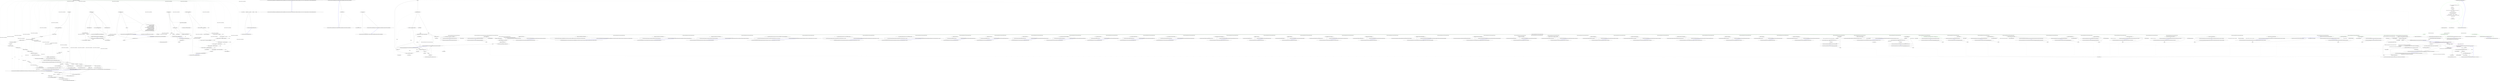 digraph  {
n110 [label="QuantConnect.Data.SubscriptionDataConfig", span=""];
n0 [cluster="QuantConnect.Data.SubscriptionDataConfig.SubscriptionDataConfig(System.Type, QuantConnect.Symbol, QuantConnect.Resolution, DateTimeZone, DateTimeZone, bool, bool, bool, bool, QuantConnect.TickType?, bool, QuantConnect.DataNormalizationMode)", label="Entry QuantConnect.Data.SubscriptionDataConfig.SubscriptionDataConfig(System.Type, QuantConnect.Symbol, QuantConnect.Resolution, DateTimeZone, DateTimeZone, bool, bool, bool, bool, QuantConnect.TickType?, bool, QuantConnect.DataNormalizationMode)", span="157-157"];
n1 [cluster="QuantConnect.Data.SubscriptionDataConfig.SubscriptionDataConfig(System.Type, QuantConnect.Symbol, QuantConnect.Resolution, DateTimeZone, DateTimeZone, bool, bool, bool, bool, QuantConnect.TickType?, bool, QuantConnect.DataNormalizationMode)", label="objectType == null", span="170-170"];
n3 [cluster="QuantConnect.Data.SubscriptionDataConfig.SubscriptionDataConfig(System.Type, QuantConnect.Symbol, QuantConnect.Resolution, DateTimeZone, DateTimeZone, bool, bool, bool, bool, QuantConnect.TickType?, bool, QuantConnect.DataNormalizationMode)", label="symbol == null", span="171-171"];
n5 [cluster="QuantConnect.Data.SubscriptionDataConfig.SubscriptionDataConfig(System.Type, QuantConnect.Symbol, QuantConnect.Resolution, DateTimeZone, DateTimeZone, bool, bool, bool, bool, QuantConnect.TickType?, bool, QuantConnect.DataNormalizationMode)", label="dataTimeZone == null", span="172-172"];
n7 [cluster="QuantConnect.Data.SubscriptionDataConfig.SubscriptionDataConfig(System.Type, QuantConnect.Symbol, QuantConnect.Resolution, DateTimeZone, DateTimeZone, bool, bool, bool, bool, QuantConnect.TickType?, bool, QuantConnect.DataNormalizationMode)", label="exchangeTimeZone == null", span="173-173"];
n9 [cluster="QuantConnect.Data.SubscriptionDataConfig.SubscriptionDataConfig(System.Type, QuantConnect.Symbol, QuantConnect.Resolution, DateTimeZone, DateTimeZone, bool, bool, bool, bool, QuantConnect.TickType?, bool, QuantConnect.DataNormalizationMode)", label="Type = objectType", span="175-175"];
n10 [cluster="QuantConnect.Data.SubscriptionDataConfig.SubscriptionDataConfig(System.Type, QuantConnect.Symbol, QuantConnect.Resolution, DateTimeZone, DateTimeZone, bool, bool, bool, bool, QuantConnect.TickType?, bool, QuantConnect.DataNormalizationMode)", label="SecurityType = symbol.ID.SecurityType", span="176-176"];
n11 [cluster="QuantConnect.Data.SubscriptionDataConfig.SubscriptionDataConfig(System.Type, QuantConnect.Symbol, QuantConnect.Resolution, DateTimeZone, DateTimeZone, bool, bool, bool, bool, QuantConnect.TickType?, bool, QuantConnect.DataNormalizationMode)", label="Resolution = resolution", span="177-177"];
n12 [cluster="QuantConnect.Data.SubscriptionDataConfig.SubscriptionDataConfig(System.Type, QuantConnect.Symbol, QuantConnect.Resolution, DateTimeZone, DateTimeZone, bool, bool, bool, bool, QuantConnect.TickType?, bool, QuantConnect.DataNormalizationMode)", label="_sid = symbol.ID", span="178-178"];
n13 [cluster="QuantConnect.Data.SubscriptionDataConfig.SubscriptionDataConfig(System.Type, QuantConnect.Symbol, QuantConnect.Resolution, DateTimeZone, DateTimeZone, bool, bool, bool, bool, QuantConnect.TickType?, bool, QuantConnect.DataNormalizationMode)", label="Symbol = symbol", span="179-179"];
n14 [cluster="QuantConnect.Data.SubscriptionDataConfig.SubscriptionDataConfig(System.Type, QuantConnect.Symbol, QuantConnect.Resolution, DateTimeZone, DateTimeZone, bool, bool, bool, bool, QuantConnect.TickType?, bool, QuantConnect.DataNormalizationMode)", label="FillDataForward = fillForward", span="180-180"];
n15 [cluster="QuantConnect.Data.SubscriptionDataConfig.SubscriptionDataConfig(System.Type, QuantConnect.Symbol, QuantConnect.Resolution, DateTimeZone, DateTimeZone, bool, bool, bool, bool, QuantConnect.TickType?, bool, QuantConnect.DataNormalizationMode)", label="ExtendedMarketHours = extendedHours", span="181-181"];
n17 [cluster="QuantConnect.Data.SubscriptionDataConfig.SubscriptionDataConfig(System.Type, QuantConnect.Symbol, QuantConnect.Resolution, DateTimeZone, DateTimeZone, bool, bool, bool, bool, QuantConnect.TickType?, bool, QuantConnect.DataNormalizationMode)", label="IsInternalFeed = isInternalFeed", span="183-183"];
n18 [cluster="QuantConnect.Data.SubscriptionDataConfig.SubscriptionDataConfig(System.Type, QuantConnect.Symbol, QuantConnect.Resolution, DateTimeZone, DateTimeZone, bool, bool, bool, bool, QuantConnect.TickType?, bool, QuantConnect.DataNormalizationMode)", label="IsCustomData = isCustom", span="184-184"];
n19 [cluster="QuantConnect.Data.SubscriptionDataConfig.SubscriptionDataConfig(System.Type, QuantConnect.Symbol, QuantConnect.Resolution, DateTimeZone, DateTimeZone, bool, bool, bool, bool, QuantConnect.TickType?, bool, QuantConnect.DataNormalizationMode)", label="Market = symbol.ID.Market", span="185-185"];
n20 [cluster="QuantConnect.Data.SubscriptionDataConfig.SubscriptionDataConfig(System.Type, QuantConnect.Symbol, QuantConnect.Resolution, DateTimeZone, DateTimeZone, bool, bool, bool, bool, QuantConnect.TickType?, bool, QuantConnect.DataNormalizationMode)", label="DataTimeZone = dataTimeZone", span="186-186"];
n21 [cluster="QuantConnect.Data.SubscriptionDataConfig.SubscriptionDataConfig(System.Type, QuantConnect.Symbol, QuantConnect.Resolution, DateTimeZone, DateTimeZone, bool, bool, bool, bool, QuantConnect.TickType?, bool, QuantConnect.DataNormalizationMode)", label="ExchangeTimeZone = exchangeTimeZone", span="187-187"];
n22 [cluster="QuantConnect.Data.SubscriptionDataConfig.SubscriptionDataConfig(System.Type, QuantConnect.Symbol, QuantConnect.Resolution, DateTimeZone, DateTimeZone, bool, bool, bool, bool, QuantConnect.TickType?, bool, QuantConnect.DataNormalizationMode)", label="IsFilteredSubscription = isFilteredSubscription", span="188-188"];
n24 [cluster="QuantConnect.Data.SubscriptionDataConfig.SubscriptionDataConfig(System.Type, QuantConnect.Symbol, QuantConnect.Resolution, DateTimeZone, DateTimeZone, bool, bool, bool, bool, QuantConnect.TickType?, bool, QuantConnect.DataNormalizationMode)", label="DataNormalizationMode = dataNormalizationMode", span="190-190"];
n25 [cluster="QuantConnect.Data.SubscriptionDataConfig.SubscriptionDataConfig(System.Type, QuantConnect.Symbol, QuantConnect.Resolution, DateTimeZone, DateTimeZone, bool, bool, bool, bool, QuantConnect.TickType?, bool, QuantConnect.DataNormalizationMode)", label="TickType = tickType ?? LeanData.GetCommonTickTypeForCommonDataTypes(objectType, SecurityType)", span="192-192"];
n26 [cluster="QuantConnect.Data.SubscriptionDataConfig.SubscriptionDataConfig(System.Type, QuantConnect.Symbol, QuantConnect.Resolution, DateTimeZone, DateTimeZone, bool, bool, bool, bool, QuantConnect.TickType?, bool, QuantConnect.DataNormalizationMode)", label=resolution, span="194-194"];
n38 [cluster="QuantConnect.Data.SubscriptionDataConfig.SubscriptionDataConfig(System.Type, QuantConnect.Symbol, QuantConnect.Resolution, DateTimeZone, DateTimeZone, bool, bool, bool, bool, QuantConnect.TickType?, bool, QuantConnect.DataNormalizationMode)", label="throw new InvalidEnumArgumentException(''Unexpected Resolution: '' + resolution);", span="214-214"];
n2 [cluster="QuantConnect.Data.SubscriptionDataConfig.SubscriptionDataConfig(System.Type, QuantConnect.Symbol, QuantConnect.Resolution, DateTimeZone, DateTimeZone, bool, bool, bool, bool, QuantConnect.TickType?, bool, QuantConnect.DataNormalizationMode)", label="throw new ArgumentNullException(''objectType'');", span="170-170"];
n4 [cluster="QuantConnect.Data.SubscriptionDataConfig.SubscriptionDataConfig(System.Type, QuantConnect.Symbol, QuantConnect.Resolution, DateTimeZone, DateTimeZone, bool, bool, bool, bool, QuantConnect.TickType?, bool, QuantConnect.DataNormalizationMode)", label="throw new ArgumentNullException(''symbol'');", span="171-171"];
n6 [cluster="QuantConnect.Data.SubscriptionDataConfig.SubscriptionDataConfig(System.Type, QuantConnect.Symbol, QuantConnect.Resolution, DateTimeZone, DateTimeZone, bool, bool, bool, bool, QuantConnect.TickType?, bool, QuantConnect.DataNormalizationMode)", label="throw new ArgumentNullException(''dataTimeZone'');", span="172-172"];
n8 [cluster="QuantConnect.Data.SubscriptionDataConfig.SubscriptionDataConfig(System.Type, QuantConnect.Symbol, QuantConnect.Resolution, DateTimeZone, DateTimeZone, bool, bool, bool, bool, QuantConnect.TickType?, bool, QuantConnect.DataNormalizationMode)", label="throw new ArgumentNullException(''exchangeTimeZone'');", span="173-173"];
n16 [cluster="QuantConnect.Data.SubscriptionDataConfig.SubscriptionDataConfig(System.Type, QuantConnect.Symbol, QuantConnect.Resolution, DateTimeZone, DateTimeZone, bool, bool, bool, bool, QuantConnect.TickType?, bool, QuantConnect.DataNormalizationMode)", label="PriceScaleFactor = 1", span="182-182"];
n23 [cluster="QuantConnect.Data.SubscriptionDataConfig.SubscriptionDataConfig(System.Type, QuantConnect.Symbol, QuantConnect.Resolution, DateTimeZone, DateTimeZone, bool, bool, bool, bool, QuantConnect.TickType?, bool, QuantConnect.DataNormalizationMode)", label="Consolidators = new HashSet<IDataConsolidator>()", span="189-189"];
n41 [cluster="System.Collections.Generic.HashSet<T>.HashSet()", label="Entry System.Collections.Generic.HashSet<T>.HashSet()", span="0-0"];
n42 [cluster="QuantConnect.Util.LeanData.GetCommonTickTypeForCommonDataTypes(System.Type, QuantConnect.SecurityType)", label="Entry QuantConnect.Util.LeanData.GetCommonTickTypeForCommonDataTypes(System.Type, QuantConnect.SecurityType)", span="681-681"];
n27 [cluster="QuantConnect.Data.SubscriptionDataConfig.SubscriptionDataConfig(System.Type, QuantConnect.Symbol, QuantConnect.Resolution, DateTimeZone, DateTimeZone, bool, bool, bool, bool, QuantConnect.TickType?, bool, QuantConnect.DataNormalizationMode)", label="Resolution.Tick", span="196-196"];
n30 [cluster="QuantConnect.Data.SubscriptionDataConfig.SubscriptionDataConfig(System.Type, QuantConnect.Symbol, QuantConnect.Resolution, DateTimeZone, DateTimeZone, bool, bool, bool, bool, QuantConnect.TickType?, bool, QuantConnect.DataNormalizationMode)", label="Resolution.Second", span="201-201"];
n32 [cluster="QuantConnect.Data.SubscriptionDataConfig.SubscriptionDataConfig(System.Type, QuantConnect.Symbol, QuantConnect.Resolution, DateTimeZone, DateTimeZone, bool, bool, bool, bool, QuantConnect.TickType?, bool, QuantConnect.DataNormalizationMode)", label="Resolution.Minute", span="204-204"];
n34 [cluster="QuantConnect.Data.SubscriptionDataConfig.SubscriptionDataConfig(System.Type, QuantConnect.Symbol, QuantConnect.Resolution, DateTimeZone, DateTimeZone, bool, bool, bool, bool, QuantConnect.TickType?, bool, QuantConnect.DataNormalizationMode)", label="Resolution.Hour", span="207-207"];
n36 [cluster="QuantConnect.Data.SubscriptionDataConfig.SubscriptionDataConfig(System.Type, QuantConnect.Symbol, QuantConnect.Resolution, DateTimeZone, DateTimeZone, bool, bool, bool, bool, QuantConnect.TickType?, bool, QuantConnect.DataNormalizationMode)", label="Resolution.Daily", span="210-210"];
n28 [cluster="QuantConnect.Data.SubscriptionDataConfig.SubscriptionDataConfig(System.Type, QuantConnect.Symbol, QuantConnect.Resolution, DateTimeZone, DateTimeZone, bool, bool, bool, bool, QuantConnect.TickType?, bool, QuantConnect.DataNormalizationMode)", label="Increment = TimeSpan.FromSeconds(0)", span="198-198"];
n29 [cluster="QuantConnect.Data.SubscriptionDataConfig.SubscriptionDataConfig(System.Type, QuantConnect.Symbol, QuantConnect.Resolution, DateTimeZone, DateTimeZone, bool, bool, bool, bool, QuantConnect.TickType?, bool, QuantConnect.DataNormalizationMode)", label="FillDataForward = false", span="199-199"];
n43 [cluster="System.TimeSpan.FromSeconds(double)", label="Entry System.TimeSpan.FromSeconds(double)", span="0-0"];
n31 [cluster="QuantConnect.Data.SubscriptionDataConfig.SubscriptionDataConfig(System.Type, QuantConnect.Symbol, QuantConnect.Resolution, DateTimeZone, DateTimeZone, bool, bool, bool, bool, QuantConnect.TickType?, bool, QuantConnect.DataNormalizationMode)", label="Increment = TimeSpan.FromSeconds(1)", span="202-202"];
n33 [cluster="QuantConnect.Data.SubscriptionDataConfig.SubscriptionDataConfig(System.Type, QuantConnect.Symbol, QuantConnect.Resolution, DateTimeZone, DateTimeZone, bool, bool, bool, bool, QuantConnect.TickType?, bool, QuantConnect.DataNormalizationMode)", label="Increment = TimeSpan.FromMinutes(1)", span="205-205"];
n35 [cluster="QuantConnect.Data.SubscriptionDataConfig.SubscriptionDataConfig(System.Type, QuantConnect.Symbol, QuantConnect.Resolution, DateTimeZone, DateTimeZone, bool, bool, bool, bool, QuantConnect.TickType?, bool, QuantConnect.DataNormalizationMode)", label="Increment = TimeSpan.FromHours(1)", span="208-208"];
n37 [cluster="QuantConnect.Data.SubscriptionDataConfig.SubscriptionDataConfig(System.Type, QuantConnect.Symbol, QuantConnect.Resolution, DateTimeZone, DateTimeZone, bool, bool, bool, bool, QuantConnect.TickType?, bool, QuantConnect.DataNormalizationMode)", label="Increment = TimeSpan.FromDays(1)", span="211-211"];
n39 [cluster="QuantConnect.Data.SubscriptionDataConfig.SubscriptionDataConfig(System.Type, QuantConnect.Symbol, QuantConnect.Resolution, DateTimeZone, DateTimeZone, bool, bool, bool, bool, QuantConnect.TickType?, bool, QuantConnect.DataNormalizationMode)", label="Exit QuantConnect.Data.SubscriptionDataConfig.SubscriptionDataConfig(System.Type, QuantConnect.Symbol, QuantConnect.Resolution, DateTimeZone, DateTimeZone, bool, bool, bool, bool, QuantConnect.TickType?, bool, QuantConnect.DataNormalizationMode)", span="157-157"];
n47 [cluster="System.ComponentModel.InvalidEnumArgumentException.InvalidEnumArgumentException(string)", label="Entry System.ComponentModel.InvalidEnumArgumentException.InvalidEnumArgumentException(string)", span="0-0"];
n45 [cluster="System.TimeSpan.FromHours(double)", label="Entry System.TimeSpan.FromHours(double)", span="0-0"];
n40 [cluster="System.ArgumentNullException.ArgumentNullException(string)", label="Entry System.ArgumentNullException.ArgumentNullException(string)", span="0-0"];
n46 [cluster="System.TimeSpan.FromDays(double)", label="Entry System.TimeSpan.FromDays(double)", span="0-0"];
n44 [cluster="System.TimeSpan.FromMinutes(double)", label="Entry System.TimeSpan.FromMinutes(double)", span="0-0"];
n48 [cluster="QuantConnect.Data.SubscriptionDataConfig.SubscriptionDataConfig(QuantConnect.Data.SubscriptionDataConfig, System.Type, QuantConnect.Symbol, QuantConnect.Resolution?, DateTimeZone, DateTimeZone, bool?, bool?, bool?, bool?, QuantConnect.TickType?, bool?, QuantConnect.DataNormalizationMode?)", label="Entry QuantConnect.Data.SubscriptionDataConfig.SubscriptionDataConfig(QuantConnect.Data.SubscriptionDataConfig, System.Type, QuantConnect.Symbol, QuantConnect.Resolution?, DateTimeZone, DateTimeZone, bool?, bool?, bool?, bool?, QuantConnect.TickType?, bool?, QuantConnect.DataNormalizationMode?)", span="236-236"];
n49 [cluster="QuantConnect.Data.SubscriptionDataConfig.SubscriptionDataConfig(QuantConnect.Data.SubscriptionDataConfig, System.Type, QuantConnect.Symbol, QuantConnect.Resolution?, DateTimeZone, DateTimeZone, bool?, bool?, bool?, bool?, QuantConnect.TickType?, bool?, QuantConnect.DataNormalizationMode?)", label="Exit QuantConnect.Data.SubscriptionDataConfig.SubscriptionDataConfig(QuantConnect.Data.SubscriptionDataConfig, System.Type, QuantConnect.Symbol, QuantConnect.Resolution?, DateTimeZone, DateTimeZone, bool?, bool?, bool?, bool?, QuantConnect.TickType?, bool?, QuantConnect.DataNormalizationMode?)", span="236-236"];
n50 [cluster="QuantConnect.Data.SubscriptionDataConfig.GetNormalizedPrice(decimal)", label="Entry QuantConnect.Data.SubscriptionDataConfig.GetNormalizedPrice(decimal)", span="270-270"];
n51 [cluster="QuantConnect.Data.SubscriptionDataConfig.GetNormalizedPrice(decimal)", label=DataNormalizationMode, span="272-272"];
n53 [cluster="QuantConnect.Data.SubscriptionDataConfig.GetNormalizedPrice(decimal)", label="return price;", span="275-275"];
n56 [cluster="QuantConnect.Data.SubscriptionDataConfig.GetNormalizedPrice(decimal)", label="return price*PriceScaleFactor;", span="280-280"];
n58 [cluster="QuantConnect.Data.SubscriptionDataConfig.GetNormalizedPrice(decimal)", label="return (price*PriceScaleFactor) + SumOfDividends;", span="283-283"];
n52 [cluster="QuantConnect.Data.SubscriptionDataConfig.GetNormalizedPrice(decimal)", label="DataNormalizationMode.Raw", span="274-274"];
n54 [cluster="QuantConnect.Data.SubscriptionDataConfig.GetNormalizedPrice(decimal)", label="DataNormalizationMode.Adjusted", span="278-278"];
n57 [cluster="QuantConnect.Data.SubscriptionDataConfig.GetNormalizedPrice(decimal)", label="DataNormalizationMode.TotalReturn", span="282-282"];
n59 [cluster="QuantConnect.Data.SubscriptionDataConfig.GetNormalizedPrice(decimal)", label="throw new ArgumentOutOfRangeException();", span="286-286"];
n55 [cluster="QuantConnect.Data.SubscriptionDataConfig.GetNormalizedPrice(decimal)", label="DataNormalizationMode.SplitAdjusted", span="279-279"];
n60 [cluster="QuantConnect.Data.SubscriptionDataConfig.GetNormalizedPrice(decimal)", label="Exit QuantConnect.Data.SubscriptionDataConfig.GetNormalizedPrice(decimal)", span="270-270"];
n61 [cluster="System.ArgumentOutOfRangeException.ArgumentOutOfRangeException()", label="Entry System.ArgumentOutOfRangeException.ArgumentOutOfRangeException()", span="0-0"];
n62 [cluster="QuantConnect.Data.SubscriptionDataConfig.Equals(QuantConnect.Data.SubscriptionDataConfig)", label="Entry QuantConnect.Data.SubscriptionDataConfig.Equals(QuantConnect.Data.SubscriptionDataConfig)", span="297-297"];
n63 [cluster="QuantConnect.Data.SubscriptionDataConfig.Equals(QuantConnect.Data.SubscriptionDataConfig)", label="ReferenceEquals(null, other)", span="299-299"];
n65 [cluster="QuantConnect.Data.SubscriptionDataConfig.Equals(QuantConnect.Data.SubscriptionDataConfig)", label="ReferenceEquals(this, other)", span="300-300"];
n67 [cluster="QuantConnect.Data.SubscriptionDataConfig.Equals(QuantConnect.Data.SubscriptionDataConfig)", label="return _sid.Equals(other._sid) && Type == other.Type \r\n                && TickType == other.TickType \r\n                && Resolution == other.Resolution\r\n                && FillDataForward == other.FillDataForward \r\n                && ExtendedMarketHours == other.ExtendedMarketHours \r\n                && IsInternalFeed == other.IsInternalFeed\r\n                && IsCustomData == other.IsCustomData \r\n                && DataTimeZone.Equals(other.DataTimeZone) \r\n                && ExchangeTimeZone.Equals(other.ExchangeTimeZone)\r\n                && IsFilteredSubscription == other.IsFilteredSubscription;", span="301-310"];
n64 [cluster="QuantConnect.Data.SubscriptionDataConfig.Equals(QuantConnect.Data.SubscriptionDataConfig)", label="return false;", span="299-299"];
n69 [cluster="object.ReferenceEquals(object, object)", label="Entry object.ReferenceEquals(object, object)", span="0-0"];
n66 [cluster="QuantConnect.Data.SubscriptionDataConfig.Equals(QuantConnect.Data.SubscriptionDataConfig)", label="return true;", span="300-300"];
n68 [cluster="QuantConnect.Data.SubscriptionDataConfig.Equals(QuantConnect.Data.SubscriptionDataConfig)", label="Exit QuantConnect.Data.SubscriptionDataConfig.Equals(QuantConnect.Data.SubscriptionDataConfig)", span="297-297"];
n70 [cluster="QuantConnect.SecurityIdentifier.Equals(QuantConnect.SecurityIdentifier)", label="Entry QuantConnect.SecurityIdentifier.Equals(QuantConnect.SecurityIdentifier)", span="657-657"];
n71 [cluster="Unk.Equals", label="Entry Unk.Equals", span=""];
n72 [cluster="QuantConnect.Data.SubscriptionDataConfig.Equals(object)", label="Entry QuantConnect.Data.SubscriptionDataConfig.Equals(object)", span="320-320"];
n73 [cluster="QuantConnect.Data.SubscriptionDataConfig.Equals(object)", label="ReferenceEquals(null, obj)", span="322-322"];
n75 [cluster="QuantConnect.Data.SubscriptionDataConfig.Equals(object)", label="ReferenceEquals(this, obj)", span="323-323"];
n77 [cluster="QuantConnect.Data.SubscriptionDataConfig.Equals(object)", label="obj.GetType() != GetType()", span="324-324"];
n79 [cluster="QuantConnect.Data.SubscriptionDataConfig.Equals(object)", label="return Equals((SubscriptionDataConfig) obj);", span="325-325"];
n74 [cluster="QuantConnect.Data.SubscriptionDataConfig.Equals(object)", label="return false;", span="322-322"];
n76 [cluster="QuantConnect.Data.SubscriptionDataConfig.Equals(object)", label="return true;", span="323-323"];
n78 [cluster="QuantConnect.Data.SubscriptionDataConfig.Equals(object)", label="return false;", span="324-324"];
n81 [cluster="object.GetType()", label="Entry object.GetType()", span="0-0"];
n80 [cluster="QuantConnect.Data.SubscriptionDataConfig.Equals(object)", label="Exit QuantConnect.Data.SubscriptionDataConfig.Equals(object)", span="320-320"];
n82 [cluster="QuantConnect.Data.SubscriptionDataConfig.GetHashCode()", label="Entry QuantConnect.Data.SubscriptionDataConfig.GetHashCode()", span="334-334"];
n83 [cluster="QuantConnect.Data.SubscriptionDataConfig.GetHashCode()", label="var hashCode = _sid.GetHashCode()", span="338-338"];
n84 [cluster="QuantConnect.Data.SubscriptionDataConfig.GetHashCode()", label="hashCode = (hashCode*397) ^ Type.GetHashCode()", span="339-339"];
n96 [cluster="QuantConnect.SecurityIdentifier.GetHashCode()", label="Entry QuantConnect.SecurityIdentifier.GetHashCode()", span="685-685"];
n85 [cluster="QuantConnect.Data.SubscriptionDataConfig.GetHashCode()", label="hashCode = (hashCode*397) ^ (int) TickType", span="340-340"];
n97 [cluster="System.Type.GetHashCode()", label="Entry System.Type.GetHashCode()", span="0-0"];
n86 [cluster="QuantConnect.Data.SubscriptionDataConfig.GetHashCode()", label="hashCode = (hashCode*397) ^ (int) Resolution", span="341-341"];
n87 [cluster="QuantConnect.Data.SubscriptionDataConfig.GetHashCode()", label="hashCode = (hashCode*397) ^ FillDataForward.GetHashCode()", span="342-342"];
n88 [cluster="QuantConnect.Data.SubscriptionDataConfig.GetHashCode()", label="hashCode = (hashCode*397) ^ ExtendedMarketHours.GetHashCode()", span="343-343"];
n98 [cluster="bool.GetHashCode()", label="Entry bool.GetHashCode()", span="0-0"];
n89 [cluster="QuantConnect.Data.SubscriptionDataConfig.GetHashCode()", label="hashCode = (hashCode*397) ^ IsInternalFeed.GetHashCode()", span="344-344"];
n90 [cluster="QuantConnect.Data.SubscriptionDataConfig.GetHashCode()", label="hashCode = (hashCode*397) ^ IsCustomData.GetHashCode()", span="345-345"];
n91 [cluster="QuantConnect.Data.SubscriptionDataConfig.GetHashCode()", label="hashCode = (hashCode*397) ^ DataTimeZone.GetHashCode()", span="346-346"];
n92 [cluster="QuantConnect.Data.SubscriptionDataConfig.GetHashCode()", label="hashCode = (hashCode*397) ^ ExchangeTimeZone.GetHashCode()", span="347-347"];
n99 [cluster="Unk.GetHashCode", label="Entry Unk.GetHashCode", span=""];
n93 [cluster="QuantConnect.Data.SubscriptionDataConfig.GetHashCode()", label="hashCode = (hashCode*397) ^ IsFilteredSubscription.GetHashCode()", span="348-348"];
n94 [cluster="QuantConnect.Data.SubscriptionDataConfig.GetHashCode()", label="return hashCode;", span="349-349"];
n95 [cluster="QuantConnect.Data.SubscriptionDataConfig.GetHashCode()", label="Exit QuantConnect.Data.SubscriptionDataConfig.GetHashCode()", span="334-334"];
n100 [cluster="QuantConnect.Data.SubscriptionDataConfig.operator ==(QuantConnect.Data.SubscriptionDataConfig, QuantConnect.Data.SubscriptionDataConfig)", label="Entry QuantConnect.Data.SubscriptionDataConfig.operator ==(QuantConnect.Data.SubscriptionDataConfig, QuantConnect.Data.SubscriptionDataConfig)", span="356-356"];
n101 [cluster="QuantConnect.Data.SubscriptionDataConfig.operator ==(QuantConnect.Data.SubscriptionDataConfig, QuantConnect.Data.SubscriptionDataConfig)", label="return Equals(left, right);", span="358-358"];
n102 [cluster="QuantConnect.Data.SubscriptionDataConfig.operator ==(QuantConnect.Data.SubscriptionDataConfig, QuantConnect.Data.SubscriptionDataConfig)", label="Exit QuantConnect.Data.SubscriptionDataConfig.operator ==(QuantConnect.Data.SubscriptionDataConfig, QuantConnect.Data.SubscriptionDataConfig)", span="356-356"];
n103 [cluster="object.Equals(object, object)", label="Entry object.Equals(object, object)", span="0-0"];
n104 [cluster="QuantConnect.Data.SubscriptionDataConfig.operator !=(QuantConnect.Data.SubscriptionDataConfig, QuantConnect.Data.SubscriptionDataConfig)", label="Entry QuantConnect.Data.SubscriptionDataConfig.operator !=(QuantConnect.Data.SubscriptionDataConfig, QuantConnect.Data.SubscriptionDataConfig)", span="364-364"];
n105 [cluster="QuantConnect.Data.SubscriptionDataConfig.operator !=(QuantConnect.Data.SubscriptionDataConfig, QuantConnect.Data.SubscriptionDataConfig)", label="return !Equals(left, right);", span="366-366"];
n106 [cluster="QuantConnect.Data.SubscriptionDataConfig.operator !=(QuantConnect.Data.SubscriptionDataConfig, QuantConnect.Data.SubscriptionDataConfig)", label="Exit QuantConnect.Data.SubscriptionDataConfig.operator !=(QuantConnect.Data.SubscriptionDataConfig, QuantConnect.Data.SubscriptionDataConfig)", span="364-364"];
n107 [cluster="QuantConnect.Data.SubscriptionDataConfig.ToString()", label="Entry QuantConnect.Data.SubscriptionDataConfig.ToString()", span="376-376"];
n108 [cluster="QuantConnect.Data.SubscriptionDataConfig.ToString()", label="return Symbol.Value + '','' + MappedSymbol + '','' + Resolution + '','' + Type.Name + '','' + TickType;", span="378-378"];
n109 [cluster="QuantConnect.Data.SubscriptionDataConfig.ToString()", label="Exit QuantConnect.Data.SubscriptionDataConfig.ToString()", span="376-376"];
d116 [cluster="QuantConnect.AlgorithmFactory.Python.Wrappers.AlgorithmPythonWrapper.OnData(QuantConnect.Data.Slice)", color=green, community=0, label="0: _algorithm.OnData(SubscriptionManager.HasCustomData ? new PythonSlice(slice) : slice)", span="708-708"];
d273 [label="QuantConnect.AlgorithmFactory.Python.Wrappers.AlgorithmPythonWrapper", span=""];
d114 [cluster="QuantConnect.AlgorithmFactory.Python.Wrappers.AlgorithmPythonWrapper.OnData(QuantConnect.Data.Slice)", label="Entry QuantConnect.AlgorithmFactory.Python.Wrappers.AlgorithmPythonWrapper.OnData(QuantConnect.Data.Slice)", span="704-704"];
d115 [cluster="QuantConnect.AlgorithmFactory.Python.Wrappers.AlgorithmPythonWrapper.OnData(QuantConnect.Data.Slice)", label="Py.GIL()", span="706-706"];
d117 [cluster="QuantConnect.AlgorithmFactory.Python.Wrappers.AlgorithmPythonWrapper.OnData(QuantConnect.Data.Slice)", label="Exit QuantConnect.AlgorithmFactory.Python.Wrappers.AlgorithmPythonWrapper.OnData(QuantConnect.Data.Slice)", span="704-704"];
d118 [cluster="QuantConnect.Python.PythonSlice.PythonSlice(QuantConnect.Data.Slice)", label="Entry QuantConnect.Python.PythonSlice.PythonSlice(QuantConnect.Data.Slice)", span="57-57"];
d119 [cluster="Unk.OnData", label="Entry Unk.OnData", span=""];
d1 [cluster="QuantConnect.AlgorithmFactory.Python.Wrappers.AlgorithmPythonWrapper.AlgorithmPythonWrapper(PyObject)", label="_algorithm = null", span="52-52"];
d10 [cluster="QuantConnect.AlgorithmFactory.Python.Wrappers.AlgorithmPythonWrapper.AlgorithmPythonWrapper(PyObject)", label="_algorithm = attr.Invoke()", span="73-73"];
d11 [cluster="QuantConnect.AlgorithmFactory.Python.Wrappers.AlgorithmPythonWrapper.AlgorithmPythonWrapper(PyObject)", label="_baseAlgorithm = (QCAlgorithm)_algorithm", span="76-76"];
d12 [cluster="QuantConnect.AlgorithmFactory.Python.Wrappers.AlgorithmPythonWrapper.AlgorithmPythonWrapper(PyObject)", label="_baseAlgorithm.AlphasGenerated += AlphasGenerated", span="80-80"];
d13 [cluster="QuantConnect.AlgorithmFactory.Python.Wrappers.AlgorithmPythonWrapper.AlgorithmPythonWrapper(PyObject)", label="_baseAlgorithm.SetPandasConverter()", span="83-83"];
d31 [cluster="QuantConnect.AlgorithmFactory.Python.Wrappers.AlgorithmPythonWrapper.SetStatus(QuantConnect.AlgorithmStatus)", label="_baseAlgorithm.SetStatus(status)", span="416-416"];
d35 [cluster="QuantConnect.AlgorithmFactory.Python.Wrappers.AlgorithmPythonWrapper.SetAvailableDataTypes(System.Collections.Generic.Dictionary<QuantConnect.SecurityType, System.Collections.Generic.List<QuantConnect.TickType>>)", label="_baseAlgorithm.SetAvailableDataTypes(availableDataTypes)", span="425-425"];
d39 [cluster="QuantConnect.AlgorithmFactory.Python.Wrappers.AlgorithmPythonWrapper.SetOptionChainProvider(QuantConnect.Interfaces.IOptionChainProvider)", label="_baseAlgorithm.SetOptionChainProvider(optionChainProvider)", span="434-434"];
d43 [cluster="QuantConnect.AlgorithmFactory.Python.Wrappers.AlgorithmPythonWrapper.SetFutureChainProvider(QuantConnect.Interfaces.IFutureChainProvider)", label="_baseAlgorithm.SetFutureChainProvider(futureChainProvider)", span="443-443"];
d47 [cluster="QuantConnect.AlgorithmFactory.Python.Wrappers.AlgorithmPythonWrapper.AddSecurity(QuantConnect.SecurityType, string, QuantConnect.Resolution, string, bool, decimal, bool)", label="return _baseAlgorithm.AddSecurity(securityType, symbol, resolution, market, fillDataForward, leverage, extendedMarketHours);", span="542-542"];
d51 [cluster="QuantConnect.AlgorithmFactory.Python.Wrappers.AlgorithmPythonWrapper.AddFutureContract(QuantConnect.Symbol, QuantConnect.Resolution, bool, decimal)", label="return _baseAlgorithm.AddFutureContract(symbol, resolution, fillDataForward, leverage);", span="555-555"];
d55 [cluster="QuantConnect.AlgorithmFactory.Python.Wrappers.AlgorithmPythonWrapper.AddOptionContract(QuantConnect.Symbol, QuantConnect.Resolution, bool, decimal)", label="return _baseAlgorithm.AddOptionContract(symbol, resolution, fillDataForward, leverage);", span="568-568"];
d59 [cluster="QuantConnect.AlgorithmFactory.Python.Wrappers.AlgorithmPythonWrapper.Debug(string)", label="_baseAlgorithm.Debug(message)", span="577-577"];
d63 [cluster="QuantConnect.AlgorithmFactory.Python.Wrappers.AlgorithmPythonWrapper.Error(string)", label="_baseAlgorithm.Error(message)", span="586-586"];
d67 [cluster="QuantConnect.AlgorithmFactory.Python.Wrappers.AlgorithmPythonWrapper.AddChart(QuantConnect.Chart)", label="_baseAlgorithm.AddChart(chart)", span="595-595"];
d71 [cluster="QuantConnect.AlgorithmFactory.Python.Wrappers.AlgorithmPythonWrapper.GetChartUpdates(bool)", label="return _baseAlgorithm.GetChartUpdates(clearChartData);", span="605-605"];
d75 [cluster="QuantConnect.AlgorithmFactory.Python.Wrappers.AlgorithmPythonWrapper.GetLocked()", label="return _baseAlgorithm.GetLocked();", span="613-613"];
d79 [cluster="QuantConnect.AlgorithmFactory.Python.Wrappers.AlgorithmPythonWrapper.GetParameter(string)", label="return _baseAlgorithm.GetParameter(name);", span="624-624"];
d83 [cluster="QuantConnect.AlgorithmFactory.Python.Wrappers.AlgorithmPythonWrapper.GetWarmupHistoryRequests()", label="return _baseAlgorithm.GetWarmupHistoryRequests();", span="633-633"];
d88 [cluster="QuantConnect.AlgorithmFactory.Python.Wrappers.AlgorithmPythonWrapper.Initialize()", label="_algorithm.Initialize()", span="643-643"];
d92 [cluster="QuantConnect.AlgorithmFactory.Python.Wrappers.AlgorithmPythonWrapper.Liquidate(QuantConnect.Symbol, string)", label="return _baseAlgorithm.Liquidate(symbolToLiquidate, tag);", span="655-655"];
d96 [cluster="QuantConnect.AlgorithmFactory.Python.Wrappers.AlgorithmPythonWrapper.Log(string)", label="_baseAlgorithm.Log(message)", span="664-664"];
d101 [cluster="QuantConnect.AlgorithmFactory.Python.Wrappers.AlgorithmPythonWrapper.OnBrokerageDisconnect()", label="_algorithm.OnBrokerageDisconnect()", span="674-674"];
d106 [cluster="QuantConnect.AlgorithmFactory.Python.Wrappers.AlgorithmPythonWrapper.OnBrokerageMessage(QuantConnect.Brokerages.BrokerageMessageEvent)", label="_algorithm.OnBrokerageMessage(messageEvent)", span="685-685"];
d111 [cluster="QuantConnect.AlgorithmFactory.Python.Wrappers.AlgorithmPythonWrapper.OnBrokerageReconnect()", label="_algorithm.OnBrokerageReconnect()", span="696-696"];
d122 [cluster="QuantConnect.AlgorithmFactory.Python.Wrappers.AlgorithmPythonWrapper.OnFrameworkData(QuantConnect.Data.Slice)", label="_algorithm.OnFrameworkData(slice)", span="720-720"];
d127 [cluster="QuantConnect.AlgorithmFactory.Python.Wrappers.AlgorithmPythonWrapper.OnEndOfAlgorithm()", label="_algorithm.OnEndOfAlgorithm()", span="731-731"];
d132 [cluster="QuantConnect.AlgorithmFactory.Python.Wrappers.AlgorithmPythonWrapper.OnEndOfDay()", label="_algorithm.OnEndOfDay()", span="745-745"];
d141 [cluster="QuantConnect.AlgorithmFactory.Python.Wrappers.AlgorithmPythonWrapper.OnEndOfDay(QuantConnect.Symbol)", label="_algorithm.OnEndOfDay(symbol)", span="773-773"];
d148 [cluster="QuantConnect.AlgorithmFactory.Python.Wrappers.AlgorithmPythonWrapper.OnMarginCall(System.Collections.Generic.List<QuantConnect.Orders.SubmitOrderRequest>)", label="var pyRequests = _algorithm.OnMarginCall(requests) as PyObject", span="797-797"];
d154 [cluster="QuantConnect.AlgorithmFactory.Python.Wrappers.AlgorithmPythonWrapper.OnMarginCall(System.Collections.Generic.List<QuantConnect.Orders.SubmitOrderRequest>)", label="TryConvert(pyRequest, out request)", span="810-810"];
d160 [cluster="QuantConnect.AlgorithmFactory.Python.Wrappers.AlgorithmPythonWrapper.OnMarginCall(System.Collections.Generic.List<QuantConnect.Orders.SubmitOrderRequest>)", label="_baseAlgorithm.OnMarginCall(requests)", span="828-828"];
d172 [cluster="QuantConnect.AlgorithmFactory.Python.Wrappers.AlgorithmPythonWrapper.OnMarginCallWarning()", label="_algorithm.OnMarginCallWarning()", span="845-845"];
d177 [cluster="QuantConnect.AlgorithmFactory.Python.Wrappers.AlgorithmPythonWrapper.OnOrderEvent(QuantConnect.Orders.OrderEvent)", label="_algorithm.OnOrderEvent(newEvent)", span="858-858"];
d182 [cluster="QuantConnect.AlgorithmFactory.Python.Wrappers.AlgorithmPythonWrapper.OnAssignmentOrderEvent(QuantConnect.Orders.OrderEvent)", label="_algorithm.OnAssignmentOrderEvent(assignmentEvent)", span="871-871"];
d187 [cluster="QuantConnect.AlgorithmFactory.Python.Wrappers.AlgorithmPythonWrapper.OnSecuritiesChanged(QuantConnect.Data.UniverseSelection.SecurityChanges)", label="_algorithm.OnSecuritiesChanged(changes)", span="883-883"];
d192 [cluster="QuantConnect.AlgorithmFactory.Python.Wrappers.AlgorithmPythonWrapper.OnFrameworkSecuritiesChanged(QuantConnect.Data.UniverseSelection.SecurityChanges)", label="_algorithm.OnFrameworkSecuritiesChanged(changes)", span="895-895"];
d196 [cluster="QuantConnect.AlgorithmFactory.Python.Wrappers.AlgorithmPythonWrapper.PostInitialize()", label="_baseAlgorithm.PostInitialize()", span="905-905"];
d201 [cluster="QuantConnect.AlgorithmFactory.Python.Wrappers.AlgorithmPythonWrapper.OnWarmupFinished()", label="_algorithm.OnWarmupFinished()", span="915-915"];
d205 [cluster="QuantConnect.AlgorithmFactory.Python.Wrappers.AlgorithmPythonWrapper.RemoveSecurity(QuantConnect.Symbol)", label="return _baseAlgorithm.RemoveSecurity(symbol);", span="926-926"];
d209 [cluster="QuantConnect.AlgorithmFactory.Python.Wrappers.AlgorithmPythonWrapper.SetAlgorithmId(string)", label="_baseAlgorithm.SetAlgorithmId(algorithmId)", span="935-935"];
d213 [cluster="QuantConnect.AlgorithmFactory.Python.Wrappers.AlgorithmPythonWrapper.SetBrokerageMessageHandler(QuantConnect.Brokerages.IBrokerageMessageHandler)", label="_baseAlgorithm.SetBrokerageMessageHandler(handler)", span="947-947"];
d217 [cluster="QuantConnect.AlgorithmFactory.Python.Wrappers.AlgorithmPythonWrapper.SetBrokerageModel(QuantConnect.Brokerages.IBrokerageModel)", label="_baseAlgorithm.SetBrokerageModel(brokerageModel)", span="958-958"];
d221 [cluster="QuantConnect.AlgorithmFactory.Python.Wrappers.AlgorithmPythonWrapper.SetCash(decimal)", label="_baseAlgorithm.SetCash(startingCash)", span="967-967"];
d225 [cluster="QuantConnect.AlgorithmFactory.Python.Wrappers.AlgorithmPythonWrapper.SetCash(string, decimal, decimal)", label="_baseAlgorithm.SetCash(symbol, startingCash, conversionRate)", span="978-978"];
d229 [cluster="QuantConnect.AlgorithmFactory.Python.Wrappers.AlgorithmPythonWrapper.SetDateTime(System.DateTime)", label="_baseAlgorithm.SetDateTime(time)", span="987-987"];
d233 [cluster="QuantConnect.AlgorithmFactory.Python.Wrappers.AlgorithmPythonWrapper.SetRunTimeError(System.Exception)", label="_baseAlgorithm.SetRunTimeError(exception)", span="996-996"];
d237 [cluster="QuantConnect.AlgorithmFactory.Python.Wrappers.AlgorithmPythonWrapper.SetFinishedWarmingUp()", label="_baseAlgorithm.SetFinishedWarmingUp()", span="1004-1004"];
d238 [cluster="QuantConnect.AlgorithmFactory.Python.Wrappers.AlgorithmPythonWrapper.SetFinishedWarmingUp()", label="OnWarmupFinished()", span="1007-1007"];
d242 [cluster="QuantConnect.AlgorithmFactory.Python.Wrappers.AlgorithmPythonWrapper.SetHistoryProvider(QuantConnect.Interfaces.IHistoryProvider)", label="_baseAlgorithm.SetHistoryProvider(historyProvider)", span="1016-1016"];
d246 [cluster="QuantConnect.AlgorithmFactory.Python.Wrappers.AlgorithmPythonWrapper.SetLiveMode(bool)", label="_baseAlgorithm.SetLiveMode(live)", span="1025-1025"];
d250 [cluster="QuantConnect.AlgorithmFactory.Python.Wrappers.AlgorithmPythonWrapper.SetLocked()", label="_baseAlgorithm.SetLocked()", span="1033-1033"];
d254 [cluster="QuantConnect.AlgorithmFactory.Python.Wrappers.AlgorithmPythonWrapper.SetMaximumOrders(int)", label="_baseAlgorithm.SetMaximumOrders(max)", span="1042-1042"];
d258 [cluster="QuantConnect.AlgorithmFactory.Python.Wrappers.AlgorithmPythonWrapper.SetParameters(System.Collections.Generic.Dictionary<string, string>)", label="_baseAlgorithm.SetParameters(parameters)", span="1051-1051"];
d270 [cluster="QuantConnect.AlgorithmFactory.Python.Wrappers.AlgorithmPythonWrapper.ToString()", label="return _algorithm == null ? base.ToString() : _algorithm.Repr();", span="1080-1080"];
d18 [cluster="Unk.GIL", label="Entry Unk.GIL", span=""];
d0 [cluster="QuantConnect.AlgorithmFactory.Python.Wrappers.AlgorithmPythonWrapper.AlgorithmPythonWrapper(PyObject)", label="Entry QuantConnect.AlgorithmFactory.Python.Wrappers.AlgorithmPythonWrapper.AlgorithmPythonWrapper(PyObject)", span="50-50"];
d2 [cluster="QuantConnect.AlgorithmFactory.Python.Wrappers.AlgorithmPythonWrapper.AlgorithmPythonWrapper(PyObject)", label="Py.GIL()", span="56-56"];
d8 [cluster="QuantConnect.AlgorithmFactory.Python.Wrappers.AlgorithmPythonWrapper.AlgorithmPythonWrapper(PyObject)", label="var attr = module.GetAttr(name.ToString())", span="69-69"];
d9 [cluster="QuantConnect.AlgorithmFactory.Python.Wrappers.AlgorithmPythonWrapper.AlgorithmPythonWrapper(PyObject)", label="attr.IsSubclass(baseClass) && attr.Repr().Contains(moduleName)", span="71-71"];
d27 [cluster="Unk.Invoke", label="Entry Unk.Invoke", span=""];
d14 [cluster="QuantConnect.AlgorithmFactory.Python.Wrappers.AlgorithmPythonWrapper.AlgorithmPythonWrapper(PyObject)", label="return;", span="85-85"];
d28 [cluster="QuantConnect.Algorithm.QCAlgorithm.SetPandasConverter()", label="Entry QuantConnect.Algorithm.QCAlgorithm.SetPandasConverter()", span="41-41"];
d30 [cluster="QuantConnect.AlgorithmFactory.Python.Wrappers.AlgorithmPythonWrapper.SetStatus(QuantConnect.AlgorithmStatus)", label="Entry QuantConnect.AlgorithmFactory.Python.Wrappers.AlgorithmPythonWrapper.SetStatus(QuantConnect.AlgorithmStatus)", span="414-414"];
d32 [cluster="QuantConnect.AlgorithmFactory.Python.Wrappers.AlgorithmPythonWrapper.SetStatus(QuantConnect.AlgorithmStatus)", label="Exit QuantConnect.AlgorithmFactory.Python.Wrappers.AlgorithmPythonWrapper.SetStatus(QuantConnect.AlgorithmStatus)", span="414-414"];
d33 [cluster="QuantConnect.Algorithm.QCAlgorithm.SetStatus(QuantConnect.AlgorithmStatus)", label="Entry QuantConnect.Algorithm.QCAlgorithm.SetStatus(QuantConnect.AlgorithmStatus)", span="1892-1892"];
d34 [cluster="QuantConnect.AlgorithmFactory.Python.Wrappers.AlgorithmPythonWrapper.SetAvailableDataTypes(System.Collections.Generic.Dictionary<QuantConnect.SecurityType, System.Collections.Generic.List<QuantConnect.TickType>>)", label="Entry QuantConnect.AlgorithmFactory.Python.Wrappers.AlgorithmPythonWrapper.SetAvailableDataTypes(System.Collections.Generic.Dictionary<QuantConnect.SecurityType, System.Collections.Generic.List<QuantConnect.TickType>>)", span="423-423"];
d36 [cluster="QuantConnect.AlgorithmFactory.Python.Wrappers.AlgorithmPythonWrapper.SetAvailableDataTypes(System.Collections.Generic.Dictionary<QuantConnect.SecurityType, System.Collections.Generic.List<QuantConnect.TickType>>)", label="Exit QuantConnect.AlgorithmFactory.Python.Wrappers.AlgorithmPythonWrapper.SetAvailableDataTypes(System.Collections.Generic.Dictionary<QuantConnect.SecurityType, System.Collections.Generic.List<QuantConnect.TickType>>)", span="423-423"];
d37 [cluster="QuantConnect.Algorithm.QCAlgorithm.SetAvailableDataTypes(System.Collections.Generic.Dictionary<QuantConnect.SecurityType, System.Collections.Generic.List<QuantConnect.TickType>>)", label="Entry QuantConnect.Algorithm.QCAlgorithm.SetAvailableDataTypes(System.Collections.Generic.Dictionary<QuantConnect.SecurityType, System.Collections.Generic.List<QuantConnect.TickType>>)", span="607-607"];
d38 [cluster="QuantConnect.AlgorithmFactory.Python.Wrappers.AlgorithmPythonWrapper.SetOptionChainProvider(QuantConnect.Interfaces.IOptionChainProvider)", label="Entry QuantConnect.AlgorithmFactory.Python.Wrappers.AlgorithmPythonWrapper.SetOptionChainProvider(QuantConnect.Interfaces.IOptionChainProvider)", span="432-432"];
d40 [cluster="QuantConnect.AlgorithmFactory.Python.Wrappers.AlgorithmPythonWrapper.SetOptionChainProvider(QuantConnect.Interfaces.IOptionChainProvider)", label="Exit QuantConnect.AlgorithmFactory.Python.Wrappers.AlgorithmPythonWrapper.SetOptionChainProvider(QuantConnect.Interfaces.IOptionChainProvider)", span="432-432"];
d41 [cluster="QuantConnect.Algorithm.QCAlgorithm.SetOptionChainProvider(QuantConnect.Interfaces.IOptionChainProvider)", label="Entry QuantConnect.Algorithm.QCAlgorithm.SetOptionChainProvider(QuantConnect.Interfaces.IOptionChainProvider)", span="649-649"];
d42 [cluster="QuantConnect.AlgorithmFactory.Python.Wrappers.AlgorithmPythonWrapper.SetFutureChainProvider(QuantConnect.Interfaces.IFutureChainProvider)", label="Entry QuantConnect.AlgorithmFactory.Python.Wrappers.AlgorithmPythonWrapper.SetFutureChainProvider(QuantConnect.Interfaces.IFutureChainProvider)", span="441-441"];
d44 [cluster="QuantConnect.AlgorithmFactory.Python.Wrappers.AlgorithmPythonWrapper.SetFutureChainProvider(QuantConnect.Interfaces.IFutureChainProvider)", label="Exit QuantConnect.AlgorithmFactory.Python.Wrappers.AlgorithmPythonWrapper.SetFutureChainProvider(QuantConnect.Interfaces.IFutureChainProvider)", span="441-441"];
d45 [cluster="QuantConnect.Algorithm.QCAlgorithm.SetFutureChainProvider(QuantConnect.Interfaces.IFutureChainProvider)", label="Entry QuantConnect.Algorithm.QCAlgorithm.SetFutureChainProvider(QuantConnect.Interfaces.IFutureChainProvider)", span="658-658"];
d46 [cluster="QuantConnect.AlgorithmFactory.Python.Wrappers.AlgorithmPythonWrapper.AddSecurity(QuantConnect.SecurityType, string, QuantConnect.Resolution, string, bool, decimal, bool)", label="Entry QuantConnect.AlgorithmFactory.Python.Wrappers.AlgorithmPythonWrapper.AddSecurity(QuantConnect.SecurityType, string, QuantConnect.Resolution, string, bool, decimal, bool)", span="540-540"];
d48 [cluster="QuantConnect.AlgorithmFactory.Python.Wrappers.AlgorithmPythonWrapper.AddSecurity(QuantConnect.SecurityType, string, QuantConnect.Resolution, string, bool, decimal, bool)", label="Exit QuantConnect.AlgorithmFactory.Python.Wrappers.AlgorithmPythonWrapper.AddSecurity(QuantConnect.SecurityType, string, QuantConnect.Resolution, string, bool, decimal, bool)", span="540-540"];
d49 [cluster="QuantConnect.Algorithm.QCAlgorithm.AddSecurity(QuantConnect.SecurityType, string, QuantConnect.Resolution, string, bool, decimal, bool)", label="Entry QuantConnect.Algorithm.QCAlgorithm.AddSecurity(QuantConnect.SecurityType, string, QuantConnect.Resolution, string, bool, decimal, bool)", span="1376-1376"];
d50 [cluster="QuantConnect.AlgorithmFactory.Python.Wrappers.AlgorithmPythonWrapper.AddFutureContract(QuantConnect.Symbol, QuantConnect.Resolution, bool, decimal)", label="Entry QuantConnect.AlgorithmFactory.Python.Wrappers.AlgorithmPythonWrapper.AddFutureContract(QuantConnect.Symbol, QuantConnect.Resolution, bool, decimal)", span="553-553"];
d52 [cluster="QuantConnect.AlgorithmFactory.Python.Wrappers.AlgorithmPythonWrapper.AddFutureContract(QuantConnect.Symbol, QuantConnect.Resolution, bool, decimal)", label="Exit QuantConnect.AlgorithmFactory.Python.Wrappers.AlgorithmPythonWrapper.AddFutureContract(QuantConnect.Symbol, QuantConnect.Resolution, bool, decimal)", span="553-553"];
d53 [cluster="QuantConnect.Algorithm.QCAlgorithm.AddFutureContract(QuantConnect.Symbol, QuantConnect.Resolution, bool, decimal)", label="Entry QuantConnect.Algorithm.QCAlgorithm.AddFutureContract(QuantConnect.Symbol, QuantConnect.Resolution, bool, decimal)", span="1533-1533"];
d54 [cluster="QuantConnect.AlgorithmFactory.Python.Wrappers.AlgorithmPythonWrapper.AddOptionContract(QuantConnect.Symbol, QuantConnect.Resolution, bool, decimal)", label="Entry QuantConnect.AlgorithmFactory.Python.Wrappers.AlgorithmPythonWrapper.AddOptionContract(QuantConnect.Symbol, QuantConnect.Resolution, bool, decimal)", span="566-566"];
d56 [cluster="QuantConnect.AlgorithmFactory.Python.Wrappers.AlgorithmPythonWrapper.AddOptionContract(QuantConnect.Symbol, QuantConnect.Resolution, bool, decimal)", label="Exit QuantConnect.AlgorithmFactory.Python.Wrappers.AlgorithmPythonWrapper.AddOptionContract(QuantConnect.Symbol, QuantConnect.Resolution, bool, decimal)", span="566-566"];
d57 [cluster="QuantConnect.Algorithm.QCAlgorithm.AddOptionContract(QuantConnect.Symbol, QuantConnect.Resolution, bool, decimal)", label="Entry QuantConnect.Algorithm.QCAlgorithm.AddOptionContract(QuantConnect.Symbol, QuantConnect.Resolution, bool, decimal)", span="1551-1551"];
d58 [cluster="QuantConnect.AlgorithmFactory.Python.Wrappers.AlgorithmPythonWrapper.Debug(string)", label="Entry QuantConnect.AlgorithmFactory.Python.Wrappers.AlgorithmPythonWrapper.Debug(string)", span="575-575"];
d60 [cluster="QuantConnect.AlgorithmFactory.Python.Wrappers.AlgorithmPythonWrapper.Debug(string)", label="Exit QuantConnect.AlgorithmFactory.Python.Wrappers.AlgorithmPythonWrapper.Debug(string)", span="575-575"];
d61 [cluster="QuantConnect.Algorithm.QCAlgorithm.Debug(string)", label="Entry QuantConnect.Algorithm.QCAlgorithm.Debug(string)", span="1727-1727"];
d62 [cluster="QuantConnect.AlgorithmFactory.Python.Wrappers.AlgorithmPythonWrapper.Error(string)", label="Entry QuantConnect.AlgorithmFactory.Python.Wrappers.AlgorithmPythonWrapper.Error(string)", span="584-584"];
d64 [cluster="QuantConnect.AlgorithmFactory.Python.Wrappers.AlgorithmPythonWrapper.Error(string)", label="Exit QuantConnect.AlgorithmFactory.Python.Wrappers.AlgorithmPythonWrapper.Error(string)", span="584-584"];
d65 [cluster="QuantConnect.Algorithm.QCAlgorithm.Error(string)", label="Entry QuantConnect.Algorithm.QCAlgorithm.Error(string)", span="1752-1752"];
d66 [cluster="QuantConnect.AlgorithmFactory.Python.Wrappers.AlgorithmPythonWrapper.AddChart(QuantConnect.Chart)", label="Entry QuantConnect.AlgorithmFactory.Python.Wrappers.AlgorithmPythonWrapper.AddChart(QuantConnect.Chart)", span="593-593"];
d68 [cluster="QuantConnect.AlgorithmFactory.Python.Wrappers.AlgorithmPythonWrapper.AddChart(QuantConnect.Chart)", label="Exit QuantConnect.AlgorithmFactory.Python.Wrappers.AlgorithmPythonWrapper.AddChart(QuantConnect.Chart)", span="593-593"];
d69 [cluster="QuantConnect.Algorithm.QCAlgorithm.AddChart(QuantConnect.Chart)", label="Entry QuantConnect.Algorithm.QCAlgorithm.AddChart(QuantConnect.Chart)", span="50-50"];
d70 [cluster="QuantConnect.AlgorithmFactory.Python.Wrappers.AlgorithmPythonWrapper.GetChartUpdates(bool)", label="Entry QuantConnect.AlgorithmFactory.Python.Wrappers.AlgorithmPythonWrapper.GetChartUpdates(bool)", span="603-603"];
d72 [cluster="QuantConnect.AlgorithmFactory.Python.Wrappers.AlgorithmPythonWrapper.GetChartUpdates(bool)", label="Exit QuantConnect.AlgorithmFactory.Python.Wrappers.AlgorithmPythonWrapper.GetChartUpdates(bool)", span="603-603"];
d73 [cluster="QuantConnect.Algorithm.QCAlgorithm.GetChartUpdates(bool)", label="Entry QuantConnect.Algorithm.QCAlgorithm.GetChartUpdates(bool)", span="334-334"];
d74 [cluster="QuantConnect.AlgorithmFactory.Python.Wrappers.AlgorithmPythonWrapper.GetLocked()", label="Entry QuantConnect.AlgorithmFactory.Python.Wrappers.AlgorithmPythonWrapper.GetLocked()", span="611-611"];
d76 [cluster="QuantConnect.AlgorithmFactory.Python.Wrappers.AlgorithmPythonWrapper.GetLocked()", label="Exit QuantConnect.AlgorithmFactory.Python.Wrappers.AlgorithmPythonWrapper.GetLocked()", span="611-611"];
d77 [cluster="QuantConnect.Algorithm.QCAlgorithm.GetLocked()", label="Entry QuantConnect.Algorithm.QCAlgorithm.GetLocked()", span="1305-1305"];
d78 [cluster="QuantConnect.AlgorithmFactory.Python.Wrappers.AlgorithmPythonWrapper.GetParameter(string)", label="Entry QuantConnect.AlgorithmFactory.Python.Wrappers.AlgorithmPythonWrapper.GetParameter(string)", span="622-622"];
d80 [cluster="QuantConnect.AlgorithmFactory.Python.Wrappers.AlgorithmPythonWrapper.GetParameter(string)", label="Exit QuantConnect.AlgorithmFactory.Python.Wrappers.AlgorithmPythonWrapper.GetParameter(string)", span="622-622"];
d81 [cluster="QuantConnect.Algorithm.QCAlgorithm.GetParameter(string)", label="Entry QuantConnect.Algorithm.QCAlgorithm.GetParameter(string)", span="579-579"];
d82 [cluster="QuantConnect.AlgorithmFactory.Python.Wrappers.AlgorithmPythonWrapper.GetWarmupHistoryRequests()", label="Entry QuantConnect.AlgorithmFactory.Python.Wrappers.AlgorithmPythonWrapper.GetWarmupHistoryRequests()", span="631-631"];
d84 [cluster="QuantConnect.AlgorithmFactory.Python.Wrappers.AlgorithmPythonWrapper.GetWarmupHistoryRequests()", label="Exit QuantConnect.AlgorithmFactory.Python.Wrappers.AlgorithmPythonWrapper.GetWarmupHistoryRequests()", span="631-631"];
d85 [cluster="QuantConnect.Algorithm.QCAlgorithm.GetWarmupHistoryRequests()", label="Entry QuantConnect.Algorithm.QCAlgorithm.GetWarmupHistoryRequests()", span="161-161"];
d87 [cluster="QuantConnect.AlgorithmFactory.Python.Wrappers.AlgorithmPythonWrapper.Initialize()", label="Py.GIL()", span="641-641"];
d89 [cluster="QuantConnect.AlgorithmFactory.Python.Wrappers.AlgorithmPythonWrapper.Initialize()", label="Exit QuantConnect.AlgorithmFactory.Python.Wrappers.AlgorithmPythonWrapper.Initialize()", span="639-639"];
d90 [cluster="Unk.Initialize", label="Entry Unk.Initialize", span=""];
d91 [cluster="QuantConnect.AlgorithmFactory.Python.Wrappers.AlgorithmPythonWrapper.Liquidate(QuantConnect.Symbol, string)", label="Entry QuantConnect.AlgorithmFactory.Python.Wrappers.AlgorithmPythonWrapper.Liquidate(QuantConnect.Symbol, string)", span="653-653"];
d93 [cluster="QuantConnect.AlgorithmFactory.Python.Wrappers.AlgorithmPythonWrapper.Liquidate(QuantConnect.Symbol, string)", label="Exit QuantConnect.AlgorithmFactory.Python.Wrappers.AlgorithmPythonWrapper.Liquidate(QuantConnect.Symbol, string)", span="653-653"];
d94 [cluster="QuantConnect.Algorithm.QCAlgorithm.Liquidate(QuantConnect.Symbol, string)", label="Entry QuantConnect.Algorithm.QCAlgorithm.Liquidate(QuantConnect.Symbol, string)", span="770-770"];
d95 [cluster="QuantConnect.AlgorithmFactory.Python.Wrappers.AlgorithmPythonWrapper.Log(string)", label="Entry QuantConnect.AlgorithmFactory.Python.Wrappers.AlgorithmPythonWrapper.Log(string)", span="662-662"];
d97 [cluster="QuantConnect.AlgorithmFactory.Python.Wrappers.AlgorithmPythonWrapper.Log(string)", label="Exit QuantConnect.AlgorithmFactory.Python.Wrappers.AlgorithmPythonWrapper.Log(string)", span="662-662"];
d98 [cluster="QuantConnect.Algorithm.QCAlgorithm.Log(string)", label="Entry QuantConnect.Algorithm.QCAlgorithm.Log(string)", span="1740-1740"];
d100 [cluster="QuantConnect.AlgorithmFactory.Python.Wrappers.AlgorithmPythonWrapper.OnBrokerageDisconnect()", label="Py.GIL()", span="672-672"];
d102 [cluster="QuantConnect.AlgorithmFactory.Python.Wrappers.AlgorithmPythonWrapper.OnBrokerageDisconnect()", label="Exit QuantConnect.AlgorithmFactory.Python.Wrappers.AlgorithmPythonWrapper.OnBrokerageDisconnect()", span="670-670"];
d103 [cluster="Unk.OnBrokerageDisconnect", label="Entry Unk.OnBrokerageDisconnect", span=""];
d104 [cluster="QuantConnect.AlgorithmFactory.Python.Wrappers.AlgorithmPythonWrapper.OnBrokerageMessage(QuantConnect.Brokerages.BrokerageMessageEvent)", label="Entry QuantConnect.AlgorithmFactory.Python.Wrappers.AlgorithmPythonWrapper.OnBrokerageMessage(QuantConnect.Brokerages.BrokerageMessageEvent)", span="681-681"];
d105 [cluster="QuantConnect.AlgorithmFactory.Python.Wrappers.AlgorithmPythonWrapper.OnBrokerageMessage(QuantConnect.Brokerages.BrokerageMessageEvent)", label="Py.GIL()", span="683-683"];
d107 [cluster="QuantConnect.AlgorithmFactory.Python.Wrappers.AlgorithmPythonWrapper.OnBrokerageMessage(QuantConnect.Brokerages.BrokerageMessageEvent)", label="Exit QuantConnect.AlgorithmFactory.Python.Wrappers.AlgorithmPythonWrapper.OnBrokerageMessage(QuantConnect.Brokerages.BrokerageMessageEvent)", span="681-681"];
d108 [cluster="Unk.OnBrokerageMessage", label="Entry Unk.OnBrokerageMessage", span=""];
d110 [cluster="QuantConnect.AlgorithmFactory.Python.Wrappers.AlgorithmPythonWrapper.OnBrokerageReconnect()", label="Py.GIL()", span="694-694"];
d112 [cluster="QuantConnect.AlgorithmFactory.Python.Wrappers.AlgorithmPythonWrapper.OnBrokerageReconnect()", label="Exit QuantConnect.AlgorithmFactory.Python.Wrappers.AlgorithmPythonWrapper.OnBrokerageReconnect()", span="692-692"];
d113 [cluster="Unk.OnBrokerageReconnect", label="Entry Unk.OnBrokerageReconnect", span=""];
d120 [cluster="QuantConnect.AlgorithmFactory.Python.Wrappers.AlgorithmPythonWrapper.OnFrameworkData(QuantConnect.Data.Slice)", label="Entry QuantConnect.AlgorithmFactory.Python.Wrappers.AlgorithmPythonWrapper.OnFrameworkData(QuantConnect.Data.Slice)", span="716-716"];
d121 [cluster="QuantConnect.AlgorithmFactory.Python.Wrappers.AlgorithmPythonWrapper.OnFrameworkData(QuantConnect.Data.Slice)", label="Py.GIL()", span="718-718"];
d123 [cluster="QuantConnect.AlgorithmFactory.Python.Wrappers.AlgorithmPythonWrapper.OnFrameworkData(QuantConnect.Data.Slice)", label="Exit QuantConnect.AlgorithmFactory.Python.Wrappers.AlgorithmPythonWrapper.OnFrameworkData(QuantConnect.Data.Slice)", span="716-716"];
d124 [cluster="Unk.OnFrameworkData", label="Entry Unk.OnFrameworkData", span=""];
d126 [cluster="QuantConnect.AlgorithmFactory.Python.Wrappers.AlgorithmPythonWrapper.OnEndOfAlgorithm()", label="Py.GIL()", span="729-729"];
d128 [cluster="QuantConnect.AlgorithmFactory.Python.Wrappers.AlgorithmPythonWrapper.OnEndOfAlgorithm()", label="Exit QuantConnect.AlgorithmFactory.Python.Wrappers.AlgorithmPythonWrapper.OnEndOfAlgorithm()", span="727-727"];
d129 [cluster="Unk.OnEndOfAlgorithm", label="Entry Unk.OnEndOfAlgorithm", span=""];
d131 [cluster="QuantConnect.AlgorithmFactory.Python.Wrappers.AlgorithmPythonWrapper.OnEndOfDay()", label="Py.GIL()", span="743-743"];
d133 [cluster="QuantConnect.AlgorithmFactory.Python.Wrappers.AlgorithmPythonWrapper.OnEndOfDay()", label=PythonException, span="750-750"];
d136 [cluster="QuantConnect.AlgorithmFactory.Python.Wrappers.AlgorithmPythonWrapper.OnEndOfDay()", label="Exit QuantConnect.AlgorithmFactory.Python.Wrappers.AlgorithmPythonWrapper.OnEndOfDay()", span="739-739"];
d137 [cluster="Unk.OnEndOfDay", label="Entry Unk.OnEndOfDay", span=""];
d139 [cluster="QuantConnect.AlgorithmFactory.Python.Wrappers.AlgorithmPythonWrapper.OnEndOfDay(QuantConnect.Symbol)", label="Entry QuantConnect.AlgorithmFactory.Python.Wrappers.AlgorithmPythonWrapper.OnEndOfDay(QuantConnect.Symbol)", span="767-767"];
d140 [cluster="QuantConnect.AlgorithmFactory.Python.Wrappers.AlgorithmPythonWrapper.OnEndOfDay(QuantConnect.Symbol)", label="Py.GIL()", span="771-771"];
d142 [cluster="QuantConnect.AlgorithmFactory.Python.Wrappers.AlgorithmPythonWrapper.OnEndOfDay(QuantConnect.Symbol)", label=PythonException, span="778-778"];
d145 [cluster="QuantConnect.AlgorithmFactory.Python.Wrappers.AlgorithmPythonWrapper.OnEndOfDay(QuantConnect.Symbol)", label="Exit QuantConnect.AlgorithmFactory.Python.Wrappers.AlgorithmPythonWrapper.OnEndOfDay(QuantConnect.Symbol)", span="767-767"];
d146 [cluster="QuantConnect.AlgorithmFactory.Python.Wrappers.AlgorithmPythonWrapper.OnMarginCall(System.Collections.Generic.List<QuantConnect.Orders.SubmitOrderRequest>)", label="Entry QuantConnect.AlgorithmFactory.Python.Wrappers.AlgorithmPythonWrapper.OnMarginCall(System.Collections.Generic.List<QuantConnect.Orders.SubmitOrderRequest>)", span="791-791"];
d147 [cluster="QuantConnect.AlgorithmFactory.Python.Wrappers.AlgorithmPythonWrapper.OnMarginCall(System.Collections.Generic.List<QuantConnect.Orders.SubmitOrderRequest>)", label="Py.GIL()", span="795-795"];
d149 [cluster="QuantConnect.AlgorithmFactory.Python.Wrappers.AlgorithmPythonWrapper.OnMarginCall(System.Collections.Generic.List<QuantConnect.Orders.SubmitOrderRequest>)", label="pyRequests == null || !pyRequests.IsIterable()", span="800-800"];
d163 [cluster="Unk.OnMarginCall", label="Entry Unk.OnMarginCall", span=""];
d152 [cluster="QuantConnect.AlgorithmFactory.Python.Wrappers.AlgorithmPythonWrapper.OnMarginCall(System.Collections.Generic.List<QuantConnect.Orders.SubmitOrderRequest>)", label=pyRequests, span="807-807"];
d153 [cluster="QuantConnect.AlgorithmFactory.Python.Wrappers.AlgorithmPythonWrapper.OnMarginCall(System.Collections.Generic.List<QuantConnect.Orders.SubmitOrderRequest>)", label="SubmitOrderRequest request", span="809-809"];
d155 [cluster="QuantConnect.AlgorithmFactory.Python.Wrappers.AlgorithmPythonWrapper.OnMarginCall(System.Collections.Generic.List<QuantConnect.Orders.SubmitOrderRequest>)", label="requests.Add(request)", span="812-812"];
d167 [cluster="QuantConnect.AlgorithmFactory.Python.Wrappers.AlgorithmPythonWrapper.TryConvert<T>(PyObject, out T)", label="Entry QuantConnect.AlgorithmFactory.Python.Wrappers.AlgorithmPythonWrapper.TryConvert<T>(PyObject, out T)", span="1061-1061"];
d159 [cluster="QuantConnect.AlgorithmFactory.Python.Wrappers.AlgorithmPythonWrapper.OnMarginCall(System.Collections.Generic.List<QuantConnect.Orders.SubmitOrderRequest>)", label="pythonException.Message.Contains(''TypeError : No method matches given arguments'')", span="826-826"];
d162 [cluster="QuantConnect.AlgorithmFactory.Python.Wrappers.AlgorithmPythonWrapper.OnMarginCall(System.Collections.Generic.List<QuantConnect.Orders.SubmitOrderRequest>)", label="Exit QuantConnect.AlgorithmFactory.Python.Wrappers.AlgorithmPythonWrapper.OnMarginCall(System.Collections.Generic.List<QuantConnect.Orders.SubmitOrderRequest>)", span="791-791"];
d169 [cluster="QuantConnect.Algorithm.QCAlgorithm.OnMarginCall(System.Collections.Generic.List<QuantConnect.Orders.SubmitOrderRequest>)", label="Entry QuantConnect.Algorithm.QCAlgorithm.OnMarginCall(System.Collections.Generic.List<QuantConnect.Orders.SubmitOrderRequest>)", span="804-804"];
d171 [cluster="QuantConnect.AlgorithmFactory.Python.Wrappers.AlgorithmPythonWrapper.OnMarginCallWarning()", label="Py.GIL()", span="843-843"];
d173 [cluster="QuantConnect.AlgorithmFactory.Python.Wrappers.AlgorithmPythonWrapper.OnMarginCallWarning()", label="Exit QuantConnect.AlgorithmFactory.Python.Wrappers.AlgorithmPythonWrapper.OnMarginCallWarning()", span="841-841"];
d174 [cluster="Unk.OnMarginCallWarning", label="Entry Unk.OnMarginCallWarning", span=""];
d175 [cluster="QuantConnect.AlgorithmFactory.Python.Wrappers.AlgorithmPythonWrapper.OnOrderEvent(QuantConnect.Orders.OrderEvent)", label="Entry QuantConnect.AlgorithmFactory.Python.Wrappers.AlgorithmPythonWrapper.OnOrderEvent(QuantConnect.Orders.OrderEvent)", span="854-854"];
d176 [cluster="QuantConnect.AlgorithmFactory.Python.Wrappers.AlgorithmPythonWrapper.OnOrderEvent(QuantConnect.Orders.OrderEvent)", label="Py.GIL()", span="856-856"];
d178 [cluster="QuantConnect.AlgorithmFactory.Python.Wrappers.AlgorithmPythonWrapper.OnOrderEvent(QuantConnect.Orders.OrderEvent)", label="Exit QuantConnect.AlgorithmFactory.Python.Wrappers.AlgorithmPythonWrapper.OnOrderEvent(QuantConnect.Orders.OrderEvent)", span="854-854"];
d179 [cluster="Unk.OnOrderEvent", label="Entry Unk.OnOrderEvent", span=""];
d180 [cluster="QuantConnect.AlgorithmFactory.Python.Wrappers.AlgorithmPythonWrapper.OnAssignmentOrderEvent(QuantConnect.Orders.OrderEvent)", label="Entry QuantConnect.AlgorithmFactory.Python.Wrappers.AlgorithmPythonWrapper.OnAssignmentOrderEvent(QuantConnect.Orders.OrderEvent)", span="867-867"];
d181 [cluster="QuantConnect.AlgorithmFactory.Python.Wrappers.AlgorithmPythonWrapper.OnAssignmentOrderEvent(QuantConnect.Orders.OrderEvent)", label="Py.GIL()", span="869-869"];
d183 [cluster="QuantConnect.AlgorithmFactory.Python.Wrappers.AlgorithmPythonWrapper.OnAssignmentOrderEvent(QuantConnect.Orders.OrderEvent)", label="Exit QuantConnect.AlgorithmFactory.Python.Wrappers.AlgorithmPythonWrapper.OnAssignmentOrderEvent(QuantConnect.Orders.OrderEvent)", span="867-867"];
d184 [cluster="Unk.OnAssignmentOrderEvent", label="Entry Unk.OnAssignmentOrderEvent", span=""];
d185 [cluster="QuantConnect.AlgorithmFactory.Python.Wrappers.AlgorithmPythonWrapper.OnSecuritiesChanged(QuantConnect.Data.UniverseSelection.SecurityChanges)", label="Entry QuantConnect.AlgorithmFactory.Python.Wrappers.AlgorithmPythonWrapper.OnSecuritiesChanged(QuantConnect.Data.UniverseSelection.SecurityChanges)", span="879-879"];
d186 [cluster="QuantConnect.AlgorithmFactory.Python.Wrappers.AlgorithmPythonWrapper.OnSecuritiesChanged(QuantConnect.Data.UniverseSelection.SecurityChanges)", label="Py.GIL()", span="881-881"];
d188 [cluster="QuantConnect.AlgorithmFactory.Python.Wrappers.AlgorithmPythonWrapper.OnSecuritiesChanged(QuantConnect.Data.UniverseSelection.SecurityChanges)", label="Exit QuantConnect.AlgorithmFactory.Python.Wrappers.AlgorithmPythonWrapper.OnSecuritiesChanged(QuantConnect.Data.UniverseSelection.SecurityChanges)", span="879-879"];
d189 [cluster="Unk.OnSecuritiesChanged", label="Entry Unk.OnSecuritiesChanged", span=""];
d190 [cluster="QuantConnect.AlgorithmFactory.Python.Wrappers.AlgorithmPythonWrapper.OnFrameworkSecuritiesChanged(QuantConnect.Data.UniverseSelection.SecurityChanges)", label="Entry QuantConnect.AlgorithmFactory.Python.Wrappers.AlgorithmPythonWrapper.OnFrameworkSecuritiesChanged(QuantConnect.Data.UniverseSelection.SecurityChanges)", span="891-891"];
d191 [cluster="QuantConnect.AlgorithmFactory.Python.Wrappers.AlgorithmPythonWrapper.OnFrameworkSecuritiesChanged(QuantConnect.Data.UniverseSelection.SecurityChanges)", label="Py.GIL()", span="893-893"];
d193 [cluster="QuantConnect.AlgorithmFactory.Python.Wrappers.AlgorithmPythonWrapper.OnFrameworkSecuritiesChanged(QuantConnect.Data.UniverseSelection.SecurityChanges)", label="Exit QuantConnect.AlgorithmFactory.Python.Wrappers.AlgorithmPythonWrapper.OnFrameworkSecuritiesChanged(QuantConnect.Data.UniverseSelection.SecurityChanges)", span="891-891"];
d194 [cluster="Unk.OnFrameworkSecuritiesChanged", label="Entry Unk.OnFrameworkSecuritiesChanged", span=""];
d195 [cluster="QuantConnect.AlgorithmFactory.Python.Wrappers.AlgorithmPythonWrapper.PostInitialize()", label="Entry QuantConnect.AlgorithmFactory.Python.Wrappers.AlgorithmPythonWrapper.PostInitialize()", span="903-903"];
d197 [cluster="QuantConnect.AlgorithmFactory.Python.Wrappers.AlgorithmPythonWrapper.PostInitialize()", label="Exit QuantConnect.AlgorithmFactory.Python.Wrappers.AlgorithmPythonWrapper.PostInitialize()", span="903-903"];
d198 [cluster="QuantConnect.Algorithm.QCAlgorithm.PostInitialize()", label="Entry QuantConnect.Algorithm.QCAlgorithm.PostInitialize()", span="501-501"];
d200 [cluster="QuantConnect.AlgorithmFactory.Python.Wrappers.AlgorithmPythonWrapper.OnWarmupFinished()", label="Py.GIL()", span="913-913"];
d202 [cluster="QuantConnect.AlgorithmFactory.Python.Wrappers.AlgorithmPythonWrapper.OnWarmupFinished()", label="Exit QuantConnect.AlgorithmFactory.Python.Wrappers.AlgorithmPythonWrapper.OnWarmupFinished()", span="911-911"];
d203 [cluster="Unk.OnWarmupFinished", label="Entry Unk.OnWarmupFinished", span=""];
d204 [cluster="QuantConnect.AlgorithmFactory.Python.Wrappers.AlgorithmPythonWrapper.RemoveSecurity(QuantConnect.Symbol)", label="Entry QuantConnect.AlgorithmFactory.Python.Wrappers.AlgorithmPythonWrapper.RemoveSecurity(QuantConnect.Symbol)", span="924-924"];
d206 [cluster="QuantConnect.AlgorithmFactory.Python.Wrappers.AlgorithmPythonWrapper.RemoveSecurity(QuantConnect.Symbol)", label="Exit QuantConnect.AlgorithmFactory.Python.Wrappers.AlgorithmPythonWrapper.RemoveSecurity(QuantConnect.Symbol)", span="924-924"];
d207 [cluster="QuantConnect.Algorithm.QCAlgorithm.RemoveSecurity(QuantConnect.Symbol)", label="Entry QuantConnect.Algorithm.QCAlgorithm.RemoveSecurity(QuantConnect.Symbol)", span="1623-1623"];
d208 [cluster="QuantConnect.AlgorithmFactory.Python.Wrappers.AlgorithmPythonWrapper.SetAlgorithmId(string)", label="Entry QuantConnect.AlgorithmFactory.Python.Wrappers.AlgorithmPythonWrapper.SetAlgorithmId(string)", span="933-933"];
d210 [cluster="QuantConnect.AlgorithmFactory.Python.Wrappers.AlgorithmPythonWrapper.SetAlgorithmId(string)", label="Exit QuantConnect.AlgorithmFactory.Python.Wrappers.AlgorithmPythonWrapper.SetAlgorithmId(string)", span="933-933"];
d211 [cluster="QuantConnect.Algorithm.QCAlgorithm.SetAlgorithmId(string)", label="Entry QuantConnect.Algorithm.QCAlgorithm.SetAlgorithmId(string)", span="1201-1201"];
d212 [cluster="QuantConnect.AlgorithmFactory.Python.Wrappers.AlgorithmPythonWrapper.SetBrokerageMessageHandler(QuantConnect.Brokerages.IBrokerageMessageHandler)", label="Entry QuantConnect.AlgorithmFactory.Python.Wrappers.AlgorithmPythonWrapper.SetBrokerageMessageHandler(QuantConnect.Brokerages.IBrokerageMessageHandler)", span="945-945"];
d214 [cluster="QuantConnect.AlgorithmFactory.Python.Wrappers.AlgorithmPythonWrapper.SetBrokerageMessageHandler(QuantConnect.Brokerages.IBrokerageMessageHandler)", label="Exit QuantConnect.AlgorithmFactory.Python.Wrappers.AlgorithmPythonWrapper.SetBrokerageMessageHandler(QuantConnect.Brokerages.IBrokerageMessageHandler)", span="945-945"];
d215 [cluster="QuantConnect.Algorithm.QCAlgorithm.SetBrokerageMessageHandler(QuantConnect.Brokerages.IBrokerageMessageHandler)", label="Entry QuantConnect.Algorithm.QCAlgorithm.SetBrokerageMessageHandler(QuantConnect.Brokerages.IBrokerageMessageHandler)", span="1010-1010"];
d216 [cluster="QuantConnect.AlgorithmFactory.Python.Wrappers.AlgorithmPythonWrapper.SetBrokerageModel(QuantConnect.Brokerages.IBrokerageModel)", label="Entry QuantConnect.AlgorithmFactory.Python.Wrappers.AlgorithmPythonWrapper.SetBrokerageModel(QuantConnect.Brokerages.IBrokerageModel)", span="956-956"];
d218 [cluster="QuantConnect.AlgorithmFactory.Python.Wrappers.AlgorithmPythonWrapper.SetBrokerageModel(QuantConnect.Brokerages.IBrokerageModel)", label="Exit QuantConnect.AlgorithmFactory.Python.Wrappers.AlgorithmPythonWrapper.SetBrokerageModel(QuantConnect.Brokerages.IBrokerageModel)", span="956-956"];
d219 [cluster="QuantConnect.Algorithm.QCAlgorithm.SetBrokerageModel(QuantConnect.Brokerages.IBrokerageModel)", label="Entry QuantConnect.Algorithm.QCAlgorithm.SetBrokerageModel(QuantConnect.Brokerages.IBrokerageModel)", span="977-977"];
d220 [cluster="QuantConnect.AlgorithmFactory.Python.Wrappers.AlgorithmPythonWrapper.SetCash(decimal)", label="Entry QuantConnect.AlgorithmFactory.Python.Wrappers.AlgorithmPythonWrapper.SetCash(decimal)", span="965-965"];
d222 [cluster="QuantConnect.AlgorithmFactory.Python.Wrappers.AlgorithmPythonWrapper.SetCash(decimal)", label="Exit QuantConnect.AlgorithmFactory.Python.Wrappers.AlgorithmPythonWrapper.SetCash(decimal)", span="965-965"];
d223 [cluster="QuantConnect.Algorithm.QCAlgorithm.SetCash(decimal)", label="Entry QuantConnect.Algorithm.QCAlgorithm.SetCash(decimal)", span="1113-1113"];
d224 [cluster="QuantConnect.AlgorithmFactory.Python.Wrappers.AlgorithmPythonWrapper.SetCash(string, decimal, decimal)", label="Entry QuantConnect.AlgorithmFactory.Python.Wrappers.AlgorithmPythonWrapper.SetCash(string, decimal, decimal)", span="976-976"];
d226 [cluster="QuantConnect.AlgorithmFactory.Python.Wrappers.AlgorithmPythonWrapper.SetCash(string, decimal, decimal)", label="Exit QuantConnect.AlgorithmFactory.Python.Wrappers.AlgorithmPythonWrapper.SetCash(string, decimal, decimal)", span="976-976"];
d227 [cluster="QuantConnect.Algorithm.QCAlgorithm.SetCash(string, decimal, decimal)", label="Entry QuantConnect.Algorithm.QCAlgorithm.SetCash(string, decimal, decimal)", span="1131-1131"];
d228 [cluster="QuantConnect.AlgorithmFactory.Python.Wrappers.AlgorithmPythonWrapper.SetDateTime(System.DateTime)", label="Entry QuantConnect.AlgorithmFactory.Python.Wrappers.AlgorithmPythonWrapper.SetDateTime(System.DateTime)", span="985-985"];
d230 [cluster="QuantConnect.AlgorithmFactory.Python.Wrappers.AlgorithmPythonWrapper.SetDateTime(System.DateTime)", label="Exit QuantConnect.AlgorithmFactory.Python.Wrappers.AlgorithmPythonWrapper.SetDateTime(System.DateTime)", span="985-985"];
d231 [cluster="QuantConnect.Algorithm.QCAlgorithm.SetDateTime(System.DateTime)", label="Entry QuantConnect.Algorithm.QCAlgorithm.SetDateTime(System.DateTime)", span="902-902"];
d232 [cluster="QuantConnect.AlgorithmFactory.Python.Wrappers.AlgorithmPythonWrapper.SetRunTimeError(System.Exception)", label="Entry QuantConnect.AlgorithmFactory.Python.Wrappers.AlgorithmPythonWrapper.SetRunTimeError(System.Exception)", span="994-994"];
d234 [cluster="QuantConnect.AlgorithmFactory.Python.Wrappers.AlgorithmPythonWrapper.SetRunTimeError(System.Exception)", label="Exit QuantConnect.AlgorithmFactory.Python.Wrappers.AlgorithmPythonWrapper.SetRunTimeError(System.Exception)", span="994-994"];
d235 [cluster="QuantConnect.Algorithm.QCAlgorithm.SetRunTimeError(System.Exception)", label="Entry QuantConnect.Algorithm.QCAlgorithm.SetRunTimeError(System.Exception)", span="1878-1878"];
d236 [cluster="QuantConnect.AlgorithmFactory.Python.Wrappers.AlgorithmPythonWrapper.SetFinishedWarmingUp()", label="Entry QuantConnect.AlgorithmFactory.Python.Wrappers.AlgorithmPythonWrapper.SetFinishedWarmingUp()", span="1002-1002"];
d240 [cluster="QuantConnect.Algorithm.QCAlgorithm.SetFinishedWarmingUp()", label="Entry QuantConnect.Algorithm.QCAlgorithm.SetFinishedWarmingUp()", span="142-142"];
d239 [cluster="QuantConnect.AlgorithmFactory.Python.Wrappers.AlgorithmPythonWrapper.SetFinishedWarmingUp()", label="Exit QuantConnect.AlgorithmFactory.Python.Wrappers.AlgorithmPythonWrapper.SetFinishedWarmingUp()", span="1002-1002"];
d199 [cluster="QuantConnect.AlgorithmFactory.Python.Wrappers.AlgorithmPythonWrapper.OnWarmupFinished()", label="Entry QuantConnect.AlgorithmFactory.Python.Wrappers.AlgorithmPythonWrapper.OnWarmupFinished()", span="911-911"];
d241 [cluster="QuantConnect.AlgorithmFactory.Python.Wrappers.AlgorithmPythonWrapper.SetHistoryProvider(QuantConnect.Interfaces.IHistoryProvider)", label="Entry QuantConnect.AlgorithmFactory.Python.Wrappers.AlgorithmPythonWrapper.SetHistoryProvider(QuantConnect.Interfaces.IHistoryProvider)", span="1014-1014"];
d243 [cluster="QuantConnect.AlgorithmFactory.Python.Wrappers.AlgorithmPythonWrapper.SetHistoryProvider(QuantConnect.Interfaces.IHistoryProvider)", label="Exit QuantConnect.AlgorithmFactory.Python.Wrappers.AlgorithmPythonWrapper.SetHistoryProvider(QuantConnect.Interfaces.IHistoryProvider)", span="1014-1014"];
d244 [cluster="QuantConnect.Algorithm.QCAlgorithm.SetHistoryProvider(QuantConnect.Interfaces.IHistoryProvider)", label="Entry QuantConnect.Algorithm.QCAlgorithm.SetHistoryProvider(QuantConnect.Interfaces.IHistoryProvider)", span="1865-1865"];
d245 [cluster="QuantConnect.AlgorithmFactory.Python.Wrappers.AlgorithmPythonWrapper.SetLiveMode(bool)", label="Entry QuantConnect.AlgorithmFactory.Python.Wrappers.AlgorithmPythonWrapper.SetLiveMode(bool)", span="1023-1023"];
d247 [cluster="QuantConnect.AlgorithmFactory.Python.Wrappers.AlgorithmPythonWrapper.SetLiveMode(bool)", label="Exit QuantConnect.AlgorithmFactory.Python.Wrappers.AlgorithmPythonWrapper.SetLiveMode(bool)", span="1023-1023"];
d248 [cluster="QuantConnect.Algorithm.QCAlgorithm.SetLiveMode(bool)", label="Entry QuantConnect.Algorithm.QCAlgorithm.SetLiveMode(bool)", span="1313-1313"];
d249 [cluster="QuantConnect.AlgorithmFactory.Python.Wrappers.AlgorithmPythonWrapper.SetLocked()", label="Entry QuantConnect.AlgorithmFactory.Python.Wrappers.AlgorithmPythonWrapper.SetLocked()", span="1031-1031"];
d251 [cluster="QuantConnect.AlgorithmFactory.Python.Wrappers.AlgorithmPythonWrapper.SetLocked()", label="Exit QuantConnect.AlgorithmFactory.Python.Wrappers.AlgorithmPythonWrapper.SetLocked()", span="1031-1031"];
d252 [cluster="QuantConnect.Algorithm.QCAlgorithm.SetLocked()", label="Entry QuantConnect.Algorithm.QCAlgorithm.SetLocked()", span="1297-1297"];
d253 [cluster="QuantConnect.AlgorithmFactory.Python.Wrappers.AlgorithmPythonWrapper.SetMaximumOrders(int)", label="Entry QuantConnect.AlgorithmFactory.Python.Wrappers.AlgorithmPythonWrapper.SetMaximumOrders(int)", span="1040-1040"];
d255 [cluster="QuantConnect.AlgorithmFactory.Python.Wrappers.AlgorithmPythonWrapper.SetMaximumOrders(int)", label="Exit QuantConnect.AlgorithmFactory.Python.Wrappers.AlgorithmPythonWrapper.SetMaximumOrders(int)", span="1040-1040"];
d256 [cluster="QuantConnect.Algorithm.QCAlgorithm.SetMaximumOrders(int)", label="Entry QuantConnect.Algorithm.QCAlgorithm.SetMaximumOrders(int)", span="829-829"];
d257 [cluster="QuantConnect.AlgorithmFactory.Python.Wrappers.AlgorithmPythonWrapper.SetParameters(System.Collections.Generic.Dictionary<string, string>)", label="Entry QuantConnect.AlgorithmFactory.Python.Wrappers.AlgorithmPythonWrapper.SetParameters(System.Collections.Generic.Dictionary<string, string>)", span="1049-1049"];
d259 [cluster="QuantConnect.AlgorithmFactory.Python.Wrappers.AlgorithmPythonWrapper.SetParameters(System.Collections.Generic.Dictionary<string, string>)", label="Exit QuantConnect.AlgorithmFactory.Python.Wrappers.AlgorithmPythonWrapper.SetParameters(System.Collections.Generic.Dictionary<string, string>)", span="1049-1049"];
d260 [cluster="QuantConnect.Algorithm.QCAlgorithm.SetParameters(System.Collections.Generic.Dictionary<string, string>)", label="Entry QuantConnect.Algorithm.QCAlgorithm.SetParameters(System.Collections.Generic.Dictionary<string, string>)", span="589-589"];
d269 [cluster="QuantConnect.AlgorithmFactory.Python.Wrappers.AlgorithmPythonWrapper.ToString()", label="Entry QuantConnect.AlgorithmFactory.Python.Wrappers.AlgorithmPythonWrapper.ToString()", span="1078-1078"];
d271 [cluster="QuantConnect.AlgorithmFactory.Python.Wrappers.AlgorithmPythonWrapper.ToString()", label="Exit QuantConnect.AlgorithmFactory.Python.Wrappers.AlgorithmPythonWrapper.ToString()", span="1078-1078"];
d272 [cluster="object.ToString()", label="Entry object.ToString()", span="0-0"];
d21 [cluster="Unk.Repr", label="Entry Unk.Repr", span=""];
d17 [cluster="QuantConnect.AlgorithmFactory.Python.Wrappers.AlgorithmPythonWrapper.AlgorithmPythonWrapper(PyObject)", label="Exit QuantConnect.AlgorithmFactory.Python.Wrappers.AlgorithmPythonWrapper.AlgorithmPythonWrapper(PyObject)", span="50-50"];
d3 [cluster="QuantConnect.AlgorithmFactory.Python.Wrappers.AlgorithmPythonWrapper.AlgorithmPythonWrapper(PyObject)", label="!module.HasAttr(''QCAlgorithm'')", span="58-58"];
d5 [cluster="QuantConnect.AlgorithmFactory.Python.Wrappers.AlgorithmPythonWrapper.AlgorithmPythonWrapper(PyObject)", label="var baseClass = module.GetAttr(''QCAlgorithm'')", span="63-63"];
d6 [cluster="QuantConnect.AlgorithmFactory.Python.Wrappers.AlgorithmPythonWrapper.AlgorithmPythonWrapper(PyObject)", label="var moduleName = module.Repr().Split('\'')[1]", span="65-65"];
d7 [cluster="QuantConnect.AlgorithmFactory.Python.Wrappers.AlgorithmPythonWrapper.AlgorithmPythonWrapper(PyObject)", label="module.Dir()", span="67-67"];
d24 [cluster="Unk.ToString", label="Entry Unk.ToString", span=""];
d20 [cluster="Unk.GetAttr", label="Entry Unk.GetAttr", span=""];
d25 [cluster="Unk.IsSubclass", label="Entry Unk.IsSubclass", span=""];
d26 [cluster="Unk.Contains", label="Entry Unk.Contains", span=""];
d86 [cluster="QuantConnect.AlgorithmFactory.Python.Wrappers.AlgorithmPythonWrapper.Initialize()", label="Entry QuantConnect.AlgorithmFactory.Python.Wrappers.AlgorithmPythonWrapper.Initialize()", span="639-639"];
d99 [cluster="QuantConnect.AlgorithmFactory.Python.Wrappers.AlgorithmPythonWrapper.OnBrokerageDisconnect()", label="Entry QuantConnect.AlgorithmFactory.Python.Wrappers.AlgorithmPythonWrapper.OnBrokerageDisconnect()", span="670-670"];
d109 [cluster="QuantConnect.AlgorithmFactory.Python.Wrappers.AlgorithmPythonWrapper.OnBrokerageReconnect()", label="Entry QuantConnect.AlgorithmFactory.Python.Wrappers.AlgorithmPythonWrapper.OnBrokerageReconnect()", span="692-692"];
d125 [cluster="QuantConnect.AlgorithmFactory.Python.Wrappers.AlgorithmPythonWrapper.OnEndOfAlgorithm()", label="Entry QuantConnect.AlgorithmFactory.Python.Wrappers.AlgorithmPythonWrapper.OnEndOfAlgorithm()", span="727-727"];
d130 [cluster="QuantConnect.AlgorithmFactory.Python.Wrappers.AlgorithmPythonWrapper.OnEndOfDay()", label="Entry QuantConnect.AlgorithmFactory.Python.Wrappers.AlgorithmPythonWrapper.OnEndOfDay()", span="739-739"];
d134 [cluster="QuantConnect.AlgorithmFactory.Python.Wrappers.AlgorithmPythonWrapper.OnEndOfDay()", label="!exception.Message.Equals(''TypeError : OnEndOfDay() takes exactly 2 arguments (1 given)'')", span="752-752"];
d135 [cluster="QuantConnect.AlgorithmFactory.Python.Wrappers.AlgorithmPythonWrapper.OnEndOfDay()", label="throw exception;", span="754-754"];
d143 [cluster="QuantConnect.AlgorithmFactory.Python.Wrappers.AlgorithmPythonWrapper.OnEndOfDay(QuantConnect.Symbol)", label="!exception.Message.Equals(''TypeError : OnEndOfDay() takes exactly 1 argument (2 given)'')", span="780-780"];
d144 [cluster="QuantConnect.AlgorithmFactory.Python.Wrappers.AlgorithmPythonWrapper.OnEndOfDay(QuantConnect.Symbol)", label="throw exception;", span="782-782"];
d151 [cluster="QuantConnect.AlgorithmFactory.Python.Wrappers.AlgorithmPythonWrapper.OnMarginCall(System.Collections.Generic.List<QuantConnect.Orders.SubmitOrderRequest>)", label="requests.Clear()", span="805-805"];
d156 [cluster="QuantConnect.AlgorithmFactory.Python.Wrappers.AlgorithmPythonWrapper.OnMarginCall(System.Collections.Generic.List<QuantConnect.Orders.SubmitOrderRequest>)", label="requests.Count == 0", span="817-817"];
d150 [cluster="QuantConnect.AlgorithmFactory.Python.Wrappers.AlgorithmPythonWrapper.OnMarginCall(System.Collections.Generic.List<QuantConnect.Orders.SubmitOrderRequest>)", label="throw new Exception(''OnMarginCall must return a non-empty list of SubmitOrderRequest'');", span="802-802"];
d164 [cluster="Unk.IsIterable", label="Entry Unk.IsIterable", span=""];
d168 [cluster="System.Collections.Generic.List<T>.Add(T)", label="Entry System.Collections.Generic.List<T>.Add(T)", span="0-0"];
d266 [cluster="QuantConnect.AlgorithmFactory.Python.Wrappers.AlgorithmPythonWrapper.TryConvert<T>(PyObject, out T)", label="Exit QuantConnect.AlgorithmFactory.Python.Wrappers.AlgorithmPythonWrapper.TryConvert<T>(PyObject, out T)", span="1061-1061"];
d261 [cluster="QuantConnect.AlgorithmFactory.Python.Wrappers.AlgorithmPythonWrapper.TryConvert<T>(PyObject, out T)", label="result = default(T)", span="1063-1063"];
d262 [cluster="QuantConnect.AlgorithmFactory.Python.Wrappers.AlgorithmPythonWrapper.TryConvert<T>(PyObject, out T)", label="var type = (Type)pyObject.GetPythonType().AsManagedObject(typeof(Type))", span="1064-1064"];
d264 [cluster="QuantConnect.AlgorithmFactory.Python.Wrappers.AlgorithmPythonWrapper.TryConvert<T>(PyObject, out T)", label="result = (T)pyObject.AsManagedObject(typeof(T))", span="1068-1068"];
d158 [cluster="QuantConnect.AlgorithmFactory.Python.Wrappers.AlgorithmPythonWrapper.OnMarginCall(System.Collections.Generic.List<QuantConnect.Orders.SubmitOrderRequest>)", label=PythonException, span="823-823"];
d161 [cluster="QuantConnect.AlgorithmFactory.Python.Wrappers.AlgorithmPythonWrapper.OnMarginCall(System.Collections.Generic.List<QuantConnect.Orders.SubmitOrderRequest>)", label="throw pythonException;", span="833-833"];
d157 [cluster="QuantConnect.AlgorithmFactory.Python.Wrappers.AlgorithmPythonWrapper.OnMarginCall(System.Collections.Generic.List<QuantConnect.Orders.SubmitOrderRequest>)", label="throw new Exception(''OnMarginCall must return a non-empty list of SubmitOrderRequest'');", span="819-819"];
d170 [cluster="QuantConnect.AlgorithmFactory.Python.Wrappers.AlgorithmPythonWrapper.OnMarginCallWarning()", label="Entry QuantConnect.AlgorithmFactory.Python.Wrappers.AlgorithmPythonWrapper.OnMarginCallWarning()", span="841-841"];
d4 [cluster="QuantConnect.AlgorithmFactory.Python.Wrappers.AlgorithmPythonWrapper.AlgorithmPythonWrapper(PyObject)", label="return;", span="60-60"];
d16 [cluster="QuantConnect.AlgorithmFactory.Python.Wrappers.AlgorithmPythonWrapper.AlgorithmPythonWrapper(PyObject)", label="Logging.Log.Error(e)", span="92-92"];
d19 [cluster="Unk.HasAttr", label="Entry Unk.HasAttr", span=""];
d22 [cluster="Unk.Split", label="Entry Unk.Split", span=""];
d15 [cluster="QuantConnect.AlgorithmFactory.Python.Wrappers.AlgorithmPythonWrapper.AlgorithmPythonWrapper(PyObject)", label=Exception, span="90-90"];
d23 [cluster="Unk.Dir", label="Entry Unk.Dir", span=""];
d138 [cluster="Unk.Equals", label="Entry Unk.Equals", span=""];
d166 [cluster="System.Collections.Generic.List<T>.Clear()", label="Entry System.Collections.Generic.List<T>.Clear()", span="0-0"];
d165 [cluster="System.Exception.Exception(string)", label="Entry System.Exception.Exception(string)", span="0-0"];
d265 [cluster="QuantConnect.AlgorithmFactory.Python.Wrappers.AlgorithmPythonWrapper.TryConvert<T>(PyObject, out T)", label="return type == typeof(T);", span="1071-1071"];
d263 [cluster="QuantConnect.AlgorithmFactory.Python.Wrappers.AlgorithmPythonWrapper.TryConvert<T>(PyObject, out T)", label="type == typeof(T)", span="1066-1066"];
d267 [cluster="Unk.GetPythonType", label="Entry Unk.GetPythonType", span=""];
d268 [cluster="Unk.AsManagedObject", label="Entry Unk.AsManagedObject", span=""];
d29 [cluster="QuantConnect.Logging.Log.Error(System.Exception, string, bool)", label="Entry QuantConnect.Logging.Log.Error(System.Exception, string, bool)", span="98-98"];
m0_5 [cluster="QuantConnect.Python.PythonSlice.PythonSlice(QuantConnect.Data.Slice)", color=green, community=0, file="PythonSlice.cs", label="1: _slice = slice", span="72-72"];
m0_6 [cluster="QuantConnect.Python.PythonSlice.PythonSlice(QuantConnect.Data.Slice)", file="PythonSlice.cs", label="Exit QuantConnect.Python.PythonSlice.PythonSlice(QuantConnect.Data.Slice)", span="57-57"];
m0_10 [cluster="QuantConnect.Data.Slice.ContainsKey(QuantConnect.Symbol)", file="PythonSlice.cs", label="Entry QuantConnect.Data.Slice.ContainsKey(QuantConnect.Symbol)", span="281-281"];
m0_0 [cluster="QuantConnect.Python.PythonSlice.PythonSlice()", file="PythonSlice.cs", label="Entry QuantConnect.Python.PythonSlice.PythonSlice()", span="32-32"];
m0_1 [cluster="QuantConnect.Python.PythonSlice.PythonSlice()", color=green, community=1, file="PythonSlice.cs", label="0: _converter = PythonEngine.ModuleFromString(''converter'',\r\n                ''import decimal\n'' +\r\n\r\n                ''class Data(object):\n'' +\r\n                ''    def __init__(self, data):\n'' +\r\n                ''        self.data = data\n'' +\r\n                ''        members = [attr for attr in dir(data) if not callable(attr) and not attr.startswith(\''__\'')]\n'' +\r\n                ''        for member in members:\n'' +\r\n                ''            setattr(self, member, getattr(data, member))\n'' +\r\n                ''        for kvp in data.GetStorageDictionary():\n'' +\r\n                ''           name = kvp.Key.replace('-',' ').replace('.',' ').title().replace(' ', '')\n'' +\r\n                ''           value = decimal.Decimal(kvp.Value) if isinstance(kvp.Value, float) else kvp.Value\n'' +\r\n                ''           setattr(self, name, value)\n'' +\r\n\r\n                ''    def __str__(self):\n'' +\r\n                ''        return self.data.ToString()'')", span="35-50"];
m0_2 [cluster="QuantConnect.Python.PythonSlice.PythonSlice()", file="PythonSlice.cs", label="Exit QuantConnect.Python.PythonSlice.PythonSlice()", span="32-32"];
m0_3 [cluster="Unk.ModuleFromString", file="PythonSlice.cs", label="Entry Unk.ModuleFromString", span=""];
m0_14 [cluster="QuantConnect.Data.Slice.TryGetValue(QuantConnect.Symbol, out dynamic)", file="PythonSlice.cs", label="Entry QuantConnect.Data.Slice.TryGetValue(QuantConnect.Symbol, out dynamic)", span="292-292"];
m0_7 [cluster="QuantConnect.Python.PythonSlice.ContainsKey(QuantConnect.Symbol)", file="PythonSlice.cs", label="Entry QuantConnect.Python.PythonSlice.ContainsKey(QuantConnect.Symbol)", span="137-137"];
m0_8 [cluster="QuantConnect.Python.PythonSlice.ContainsKey(QuantConnect.Symbol)", color=green, community=0, file="PythonSlice.cs", label="1: return _slice.ContainsKey(symbol);", span="139-139"];
m0_9 [cluster="QuantConnect.Python.PythonSlice.ContainsKey(QuantConnect.Symbol)", file="PythonSlice.cs", label="Exit QuantConnect.Python.PythonSlice.ContainsKey(QuantConnect.Symbol)", span="137-137"];
m0_11 [cluster="QuantConnect.Python.PythonSlice.TryGetValue(QuantConnect.Symbol, out dynamic)", file="PythonSlice.cs", label="Entry QuantConnect.Python.PythonSlice.TryGetValue(QuantConnect.Symbol, out dynamic)", span="148-148"];
m0_12 [cluster="QuantConnect.Python.PythonSlice.TryGetValue(QuantConnect.Symbol, out dynamic)", color=green, community=0, file="PythonSlice.cs", label="0: return _slice.TryGetValue(symbol, out data);", span="150-150"];
m0_13 [cluster="QuantConnect.Python.PythonSlice.TryGetValue(QuantConnect.Symbol, out dynamic)", file="PythonSlice.cs", label="Exit QuantConnect.Python.PythonSlice.TryGetValue(QuantConnect.Symbol, out dynamic)", span="148-148"];
m0_15 [file="PythonSlice.cs", label="QuantConnect.Python.PythonSlice", span=""];
n110 -> n9  [color=darkseagreen4, key=1, label="QuantConnect.Data.SubscriptionDataConfig", style=dashed];
n110 -> n10  [color=darkseagreen4, key=1, label="QuantConnect.Data.SubscriptionDataConfig", style=dashed];
n110 -> n11  [color=darkseagreen4, key=1, label="QuantConnect.Data.SubscriptionDataConfig", style=dashed];
n110 -> n12  [color=darkseagreen4, key=1, label="QuantConnect.Data.SubscriptionDataConfig", style=dashed];
n110 -> n13  [color=darkseagreen4, key=1, label="QuantConnect.Data.SubscriptionDataConfig", style=dashed];
n110 -> n14  [color=darkseagreen4, key=1, label="QuantConnect.Data.SubscriptionDataConfig", style=dashed];
n110 -> n15  [color=darkseagreen4, key=1, label="QuantConnect.Data.SubscriptionDataConfig", style=dashed];
n110 -> n16  [color=darkseagreen4, key=1, label="QuantConnect.Data.SubscriptionDataConfig", style=dashed];
n110 -> n17  [color=darkseagreen4, key=1, label="QuantConnect.Data.SubscriptionDataConfig", style=dashed];
n110 -> n18  [color=darkseagreen4, key=1, label="QuantConnect.Data.SubscriptionDataConfig", style=dashed];
n110 -> n19  [color=darkseagreen4, key=1, label="QuantConnect.Data.SubscriptionDataConfig", style=dashed];
n110 -> n20  [color=darkseagreen4, key=1, label="QuantConnect.Data.SubscriptionDataConfig", style=dashed];
n110 -> n21  [color=darkseagreen4, key=1, label="QuantConnect.Data.SubscriptionDataConfig", style=dashed];
n110 -> n22  [color=darkseagreen4, key=1, label="QuantConnect.Data.SubscriptionDataConfig", style=dashed];
n110 -> n23  [color=darkseagreen4, key=1, label="QuantConnect.Data.SubscriptionDataConfig", style=dashed];
n110 -> n24  [color=darkseagreen4, key=1, label="QuantConnect.Data.SubscriptionDataConfig", style=dashed];
n110 -> n25  [color=darkseagreen4, key=1, label="QuantConnect.Data.SubscriptionDataConfig", style=dashed];
n110 -> n28  [color=darkseagreen4, key=1, label="QuantConnect.Data.SubscriptionDataConfig", style=dashed];
n110 -> n29  [color=darkseagreen4, key=1, label="QuantConnect.Data.SubscriptionDataConfig", style=dashed];
n110 -> n31  [color=darkseagreen4, key=1, label="QuantConnect.Data.SubscriptionDataConfig", style=dashed];
n110 -> n33  [color=darkseagreen4, key=1, label="QuantConnect.Data.SubscriptionDataConfig", style=dashed];
n110 -> n35  [color=darkseagreen4, key=1, label="QuantConnect.Data.SubscriptionDataConfig", style=dashed];
n110 -> n37  [color=darkseagreen4, key=1, label="QuantConnect.Data.SubscriptionDataConfig", style=dashed];
n110 -> n51  [color=darkseagreen4, key=1, label="QuantConnect.Data.SubscriptionDataConfig", style=dashed];
n110 -> n56  [color=darkseagreen4, key=1, label="QuantConnect.Data.SubscriptionDataConfig", style=dashed];
n110 -> n58  [color=darkseagreen4, key=1, label="QuantConnect.Data.SubscriptionDataConfig", style=dashed];
n110 -> n65  [color=darkseagreen4, key=1, label="QuantConnect.Data.SubscriptionDataConfig", style=dashed];
n110 -> n67  [color=darkseagreen4, key=1, label="QuantConnect.Data.SubscriptionDataConfig", style=dashed];
n110 -> n75  [color=darkseagreen4, key=1, label="QuantConnect.Data.SubscriptionDataConfig", style=dashed];
n110 -> n77  [color=darkseagreen4, key=1, label="QuantConnect.Data.SubscriptionDataConfig", style=dashed];
n110 -> n79  [color=darkseagreen4, key=1, label="QuantConnect.Data.SubscriptionDataConfig", style=dashed];
n110 -> n83  [color=darkseagreen4, key=1, label="QuantConnect.Data.SubscriptionDataConfig", style=dashed];
n110 -> n84  [color=darkseagreen4, key=1, label="QuantConnect.Data.SubscriptionDataConfig", style=dashed];
n110 -> n85  [color=darkseagreen4, key=1, label="QuantConnect.Data.SubscriptionDataConfig", style=dashed];
n110 -> n86  [color=darkseagreen4, key=1, label="QuantConnect.Data.SubscriptionDataConfig", style=dashed];
n110 -> n87  [color=darkseagreen4, key=1, label="QuantConnect.Data.SubscriptionDataConfig", style=dashed];
n110 -> n88  [color=darkseagreen4, key=1, label="QuantConnect.Data.SubscriptionDataConfig", style=dashed];
n110 -> n89  [color=darkseagreen4, key=1, label="QuantConnect.Data.SubscriptionDataConfig", style=dashed];
n110 -> n90  [color=darkseagreen4, key=1, label="QuantConnect.Data.SubscriptionDataConfig", style=dashed];
n110 -> n91  [color=darkseagreen4, key=1, label="QuantConnect.Data.SubscriptionDataConfig", style=dashed];
n110 -> n92  [color=darkseagreen4, key=1, label="QuantConnect.Data.SubscriptionDataConfig", style=dashed];
n110 -> n93  [color=darkseagreen4, key=1, label="QuantConnect.Data.SubscriptionDataConfig", style=dashed];
n110 -> n108  [color=darkseagreen4, key=1, label="QuantConnect.Data.SubscriptionDataConfig", style=dashed];
n0 -> n1  [key=0, style=solid];
n0 -> n3  [color=darkseagreen4, key=1, label="QuantConnect.Symbol", style=dashed];
n0 -> n5  [color=darkseagreen4, key=1, label=DateTimeZone, style=dashed];
n0 -> n7  [color=darkseagreen4, key=1, label=DateTimeZone, style=dashed];
n0 -> n9  [color=darkseagreen4, key=1, label="System.Type", style=dashed];
n0 -> n10  [color=darkseagreen4, key=1, label="QuantConnect.Symbol", style=dashed];
n0 -> n11  [color=darkseagreen4, key=1, label="QuantConnect.Resolution", style=dashed];
n0 -> n12  [color=darkseagreen4, key=1, label="QuantConnect.Symbol", style=dashed];
n0 -> n13  [color=darkseagreen4, key=1, label="QuantConnect.Symbol", style=dashed];
n0 -> n14  [color=darkseagreen4, key=1, label=bool, style=dashed];
n0 -> n15  [color=darkseagreen4, key=1, label=bool, style=dashed];
n0 -> n17  [color=darkseagreen4, key=1, label=bool, style=dashed];
n0 -> n18  [color=darkseagreen4, key=1, label=bool, style=dashed];
n0 -> n19  [color=darkseagreen4, key=1, label="QuantConnect.Symbol", style=dashed];
n0 -> n20  [color=darkseagreen4, key=1, label=DateTimeZone, style=dashed];
n0 -> n21  [color=darkseagreen4, key=1, label=DateTimeZone, style=dashed];
n0 -> n22  [color=darkseagreen4, key=1, label=bool, style=dashed];
n0 -> n24  [color=darkseagreen4, key=1, label="QuantConnect.DataNormalizationMode", style=dashed];
n0 -> n25  [color=darkseagreen4, key=1, label="System.Type", style=dashed];
n0 -> n26  [color=darkseagreen4, key=1, label="QuantConnect.Resolution", style=dashed];
n0 -> n38  [color=darkseagreen4, key=1, label="QuantConnect.Resolution", style=dashed];
n1 -> n2  [key=0, style=solid];
n1 -> n3  [key=0, style=solid];
n3 -> n4  [key=0, style=solid];
n3 -> n5  [key=0, style=solid];
n5 -> n6  [key=0, style=solid];
n5 -> n7  [key=0, style=solid];
n7 -> n8  [key=0, style=solid];
n7 -> n9  [key=0, style=solid];
n9 -> n10  [key=0, style=solid];
n10 -> n11  [key=0, style=solid];
n11 -> n12  [key=0, style=solid];
n12 -> n13  [key=0, style=solid];
n13 -> n14  [key=0, style=solid];
n14 -> n15  [key=0, style=solid];
n15 -> n16  [key=0, style=solid];
n17 -> n18  [key=0, style=solid];
n18 -> n19  [key=0, style=solid];
n19 -> n20  [key=0, style=solid];
n20 -> n21  [key=0, style=solid];
n21 -> n22  [key=0, style=solid];
n22 -> n23  [key=0, style=solid];
n24 -> n25  [key=0, style=solid];
n25 -> n26  [key=0, style=solid];
n25 -> n42  [key=2, style=dotted];
n26 -> n27  [key=0, style=solid];
n26 -> n30  [key=0, style=solid];
n26 -> n32  [key=0, style=solid];
n26 -> n34  [key=0, style=solid];
n26 -> n36  [key=0, style=solid];
n26 -> n38  [key=0, style=solid];
n38 -> n39  [key=0, style=solid];
n38 -> n47  [key=2, style=dotted];
n2 -> n39  [key=0, style=solid];
n2 -> n40  [key=2, style=dotted];
n4 -> n39  [key=0, style=solid];
n4 -> n40  [key=2, style=dotted];
n6 -> n39  [key=0, style=solid];
n6 -> n40  [key=2, style=dotted];
n8 -> n39  [key=0, style=solid];
n8 -> n40  [key=2, style=dotted];
n16 -> n17  [key=0, style=solid];
n23 -> n24  [key=0, style=solid];
n23 -> n41  [key=2, style=dotted];
n27 -> n28  [key=0, style=solid];
n30 -> n31  [key=0, style=solid];
n32 -> n33  [key=0, style=solid];
n34 -> n35  [key=0, style=solid];
n36 -> n37  [key=0, style=solid];
n28 -> n29  [key=0, style=solid];
n28 -> n43  [key=2, style=dotted];
n29 -> n39  [key=0, style=solid];
n31 -> n39  [key=0, style=solid];
n31 -> n43  [key=2, style=dotted];
n33 -> n39  [key=0, style=solid];
n33 -> n44  [key=2, style=dotted];
n35 -> n39  [key=0, style=solid];
n35 -> n45  [key=2, style=dotted];
n37 -> n39  [key=0, style=solid];
n37 -> n46  [key=2, style=dotted];
n39 -> n0  [color=blue, key=0, style=bold];
n48 -> n49  [key=0, style=solid];
n49 -> n48  [color=blue, key=0, style=bold];
n50 -> n51  [key=0, style=solid];
n50 -> n53  [color=darkseagreen4, key=1, label=decimal, style=dashed];
n50 -> n56  [color=darkseagreen4, key=1, label=decimal, style=dashed];
n50 -> n58  [color=darkseagreen4, key=1, label=decimal, style=dashed];
n51 -> n52  [key=0, style=solid];
n51 -> n54  [key=0, style=solid];
n51 -> n57  [key=0, style=solid];
n51 -> n59  [key=0, style=solid];
n53 -> n60  [key=0, style=solid];
n56 -> n60  [key=0, style=solid];
n58 -> n60  [key=0, style=solid];
n52 -> n53  [key=0, style=solid];
n54 -> n55  [key=0, style=solid];
n57 -> n58  [key=0, style=solid];
n59 -> n60  [key=0, style=solid];
n59 -> n61  [key=2, style=dotted];
n55 -> n56  [key=0, style=solid];
n60 -> n50  [color=blue, key=0, style=bold];
n62 -> n63  [key=0, style=solid];
n62 -> n65  [color=darkseagreen4, key=1, label="QuantConnect.Data.SubscriptionDataConfig", style=dashed];
n62 -> n67  [color=darkseagreen4, key=1, label="QuantConnect.Data.SubscriptionDataConfig", style=dashed];
n63 -> n64  [key=0, style=solid];
n63 -> n65  [key=0, style=solid];
n63 -> n69  [key=2, style=dotted];
n65 -> n66  [key=0, style=solid];
n65 -> n67  [key=0, style=solid];
n65 -> n69  [key=2, style=dotted];
n67 -> n68  [key=0, style=solid];
n67 -> n70  [key=2, style=dotted];
n67 -> n71  [key=2, style=dotted];
n64 -> n68  [key=0, style=solid];
n66 -> n68  [key=0, style=solid];
n68 -> n62  [color=blue, key=0, style=bold];
n72 -> n73  [key=0, style=solid];
n72 -> n75  [color=darkseagreen4, key=1, label=object, style=dashed];
n72 -> n77  [color=darkseagreen4, key=1, label=object, style=dashed];
n72 -> n79  [color=darkseagreen4, key=1, label=object, style=dashed];
n73 -> n74  [key=0, style=solid];
n73 -> n75  [key=0, style=solid];
n73 -> n69  [key=2, style=dotted];
n75 -> n76  [key=0, style=solid];
n75 -> n77  [key=0, style=solid];
n75 -> n69  [key=2, style=dotted];
n77 -> n78  [key=0, style=solid];
n77 -> n79  [key=0, style=solid];
n77 -> n81  [key=2, style=dotted];
n79 -> n80  [key=0, style=solid];
n79 -> n62  [key=2, style=dotted];
n74 -> n80  [key=0, style=solid];
n76 -> n80  [key=0, style=solid];
n78 -> n80  [key=0, style=solid];
n80 -> n72  [color=blue, key=0, style=bold];
n82 -> n83  [key=0, style=solid];
n83 -> n84  [key=0, style=solid];
n83 -> n96  [key=2, style=dotted];
n84 -> n85  [key=0, style=solid];
n84 -> n97  [key=2, style=dotted];
n84 -> n84  [color=darkseagreen4, key=1, label=hashCode, style=dashed];
n85 -> n86  [key=0, style=solid];
n85 -> n85  [color=darkseagreen4, key=1, label=hashCode, style=dashed];
n86 -> n87  [key=0, style=solid];
n86 -> n86  [color=darkseagreen4, key=1, label=hashCode, style=dashed];
n87 -> n88  [key=0, style=solid];
n87 -> n98  [key=2, style=dotted];
n87 -> n87  [color=darkseagreen4, key=1, label=hashCode, style=dashed];
n88 -> n89  [key=0, style=solid];
n88 -> n98  [key=2, style=dotted];
n88 -> n88  [color=darkseagreen4, key=1, label=hashCode, style=dashed];
n89 -> n90  [key=0, style=solid];
n89 -> n98  [key=2, style=dotted];
n89 -> n89  [color=darkseagreen4, key=1, label=hashCode, style=dashed];
n90 -> n91  [key=0, style=solid];
n90 -> n98  [key=2, style=dotted];
n90 -> n90  [color=darkseagreen4, key=1, label=hashCode, style=dashed];
n91 -> n92  [key=0, style=solid];
n91 -> n99  [key=2, style=dotted];
n91 -> n91  [color=darkseagreen4, key=1, label=hashCode, style=dashed];
n92 -> n93  [key=0, style=solid];
n92 -> n99  [key=2, style=dotted];
n92 -> n92  [color=darkseagreen4, key=1, label=hashCode, style=dashed];
n93 -> n94  [key=0, style=solid];
n93 -> n98  [key=2, style=dotted];
n93 -> n93  [color=darkseagreen4, key=1, label=hashCode, style=dashed];
n94 -> n95  [key=0, style=solid];
n95 -> n82  [color=blue, key=0, style=bold];
n100 -> n101  [key=0, style=solid];
n101 -> n102  [key=0, style=solid];
n101 -> n103  [key=2, style=dotted];
n102 -> n100  [color=blue, key=0, style=bold];
n104 -> n105  [key=0, style=solid];
n105 -> n106  [key=0, style=solid];
n105 -> n103  [key=2, style=dotted];
n106 -> n104  [color=blue, key=0, style=bold];
n107 -> n108  [key=0, style=solid];
n108 -> n109  [key=0, style=solid];
n109 -> n107  [color=blue, key=0, style=bold];
d116 -> d117  [color=green, key=0, style=solid];
d116 -> d118  [color=green, key=2, style=dotted];
d116 -> d119  [color=green, key=2, style=dotted];
d273 -> d116  [color=green, key=1, label="QuantConnect.AlgorithmFactory.Python.Wrappers.AlgorithmPythonWrapper", style=dashed];
d273 -> d1  [color=darkseagreen4, key=1, label="QuantConnect.AlgorithmFactory.Python.Wrappers.AlgorithmPythonWrapper", style=dashed];
d273 -> d10  [color=darkseagreen4, key=1, label="QuantConnect.AlgorithmFactory.Python.Wrappers.AlgorithmPythonWrapper", style=dashed];
d273 -> d11  [color=darkseagreen4, key=1, label="QuantConnect.AlgorithmFactory.Python.Wrappers.AlgorithmPythonWrapper", style=dashed];
d273 -> d12  [color=darkseagreen4, key=1, label="QuantConnect.AlgorithmFactory.Python.Wrappers.AlgorithmPythonWrapper", style=dashed];
d273 -> d13  [color=darkseagreen4, key=1, label="QuantConnect.AlgorithmFactory.Python.Wrappers.AlgorithmPythonWrapper", style=dashed];
d273 -> d31  [color=darkseagreen4, key=1, label="QuantConnect.AlgorithmFactory.Python.Wrappers.AlgorithmPythonWrapper", style=dashed];
d273 -> d35  [color=darkseagreen4, key=1, label="QuantConnect.AlgorithmFactory.Python.Wrappers.AlgorithmPythonWrapper", style=dashed];
d273 -> d39  [color=darkseagreen4, key=1, label="QuantConnect.AlgorithmFactory.Python.Wrappers.AlgorithmPythonWrapper", style=dashed];
d273 -> d43  [color=darkseagreen4, key=1, label="QuantConnect.AlgorithmFactory.Python.Wrappers.AlgorithmPythonWrapper", style=dashed];
d273 -> d47  [color=darkseagreen4, key=1, label="QuantConnect.AlgorithmFactory.Python.Wrappers.AlgorithmPythonWrapper", style=dashed];
d273 -> d51  [color=darkseagreen4, key=1, label="QuantConnect.AlgorithmFactory.Python.Wrappers.AlgorithmPythonWrapper", style=dashed];
d273 -> d55  [color=darkseagreen4, key=1, label="QuantConnect.AlgorithmFactory.Python.Wrappers.AlgorithmPythonWrapper", style=dashed];
d273 -> d59  [color=darkseagreen4, key=1, label="QuantConnect.AlgorithmFactory.Python.Wrappers.AlgorithmPythonWrapper", style=dashed];
d273 -> d63  [color=darkseagreen4, key=1, label="QuantConnect.AlgorithmFactory.Python.Wrappers.AlgorithmPythonWrapper", style=dashed];
d273 -> d67  [color=darkseagreen4, key=1, label="QuantConnect.AlgorithmFactory.Python.Wrappers.AlgorithmPythonWrapper", style=dashed];
d273 -> d71  [color=darkseagreen4, key=1, label="QuantConnect.AlgorithmFactory.Python.Wrappers.AlgorithmPythonWrapper", style=dashed];
d273 -> d75  [color=darkseagreen4, key=1, label="QuantConnect.AlgorithmFactory.Python.Wrappers.AlgorithmPythonWrapper", style=dashed];
d273 -> d79  [color=darkseagreen4, key=1, label="QuantConnect.AlgorithmFactory.Python.Wrappers.AlgorithmPythonWrapper", style=dashed];
d273 -> d83  [color=darkseagreen4, key=1, label="QuantConnect.AlgorithmFactory.Python.Wrappers.AlgorithmPythonWrapper", style=dashed];
d273 -> d88  [color=darkseagreen4, key=1, label="QuantConnect.AlgorithmFactory.Python.Wrappers.AlgorithmPythonWrapper", style=dashed];
d273 -> d92  [color=darkseagreen4, key=1, label="QuantConnect.AlgorithmFactory.Python.Wrappers.AlgorithmPythonWrapper", style=dashed];
d273 -> d96  [color=darkseagreen4, key=1, label="QuantConnect.AlgorithmFactory.Python.Wrappers.AlgorithmPythonWrapper", style=dashed];
d273 -> d101  [color=darkseagreen4, key=1, label="QuantConnect.AlgorithmFactory.Python.Wrappers.AlgorithmPythonWrapper", style=dashed];
d273 -> d106  [color=darkseagreen4, key=1, label="QuantConnect.AlgorithmFactory.Python.Wrappers.AlgorithmPythonWrapper", style=dashed];
d273 -> d111  [color=darkseagreen4, key=1, label="QuantConnect.AlgorithmFactory.Python.Wrappers.AlgorithmPythonWrapper", style=dashed];
d273 -> d122  [color=darkseagreen4, key=1, label="QuantConnect.AlgorithmFactory.Python.Wrappers.AlgorithmPythonWrapper", style=dashed];
d273 -> d127  [color=darkseagreen4, key=1, label="QuantConnect.AlgorithmFactory.Python.Wrappers.AlgorithmPythonWrapper", style=dashed];
d273 -> d132  [color=darkseagreen4, key=1, label="QuantConnect.AlgorithmFactory.Python.Wrappers.AlgorithmPythonWrapper", style=dashed];
d273 -> d141  [color=darkseagreen4, key=1, label="QuantConnect.AlgorithmFactory.Python.Wrappers.AlgorithmPythonWrapper", style=dashed];
d273 -> d148  [color=darkseagreen4, key=1, label="QuantConnect.AlgorithmFactory.Python.Wrappers.AlgorithmPythonWrapper", style=dashed];
d273 -> d154  [color=darkseagreen4, key=1, label="QuantConnect.AlgorithmFactory.Python.Wrappers.AlgorithmPythonWrapper", style=dashed];
d273 -> d160  [color=darkseagreen4, key=1, label="QuantConnect.AlgorithmFactory.Python.Wrappers.AlgorithmPythonWrapper", style=dashed];
d273 -> d172  [color=darkseagreen4, key=1, label="QuantConnect.AlgorithmFactory.Python.Wrappers.AlgorithmPythonWrapper", style=dashed];
d273 -> d177  [color=darkseagreen4, key=1, label="QuantConnect.AlgorithmFactory.Python.Wrappers.AlgorithmPythonWrapper", style=dashed];
d273 -> d182  [color=darkseagreen4, key=1, label="QuantConnect.AlgorithmFactory.Python.Wrappers.AlgorithmPythonWrapper", style=dashed];
d273 -> d187  [color=darkseagreen4, key=1, label="QuantConnect.AlgorithmFactory.Python.Wrappers.AlgorithmPythonWrapper", style=dashed];
d273 -> d192  [color=darkseagreen4, key=1, label="QuantConnect.AlgorithmFactory.Python.Wrappers.AlgorithmPythonWrapper", style=dashed];
d273 -> d196  [color=darkseagreen4, key=1, label="QuantConnect.AlgorithmFactory.Python.Wrappers.AlgorithmPythonWrapper", style=dashed];
d273 -> d201  [color=darkseagreen4, key=1, label="QuantConnect.AlgorithmFactory.Python.Wrappers.AlgorithmPythonWrapper", style=dashed];
d273 -> d205  [color=darkseagreen4, key=1, label="QuantConnect.AlgorithmFactory.Python.Wrappers.AlgorithmPythonWrapper", style=dashed];
d273 -> d209  [color=darkseagreen4, key=1, label="QuantConnect.AlgorithmFactory.Python.Wrappers.AlgorithmPythonWrapper", style=dashed];
d273 -> d213  [color=darkseagreen4, key=1, label="QuantConnect.AlgorithmFactory.Python.Wrappers.AlgorithmPythonWrapper", style=dashed];
d273 -> d217  [color=darkseagreen4, key=1, label="QuantConnect.AlgorithmFactory.Python.Wrappers.AlgorithmPythonWrapper", style=dashed];
d273 -> d221  [color=darkseagreen4, key=1, label="QuantConnect.AlgorithmFactory.Python.Wrappers.AlgorithmPythonWrapper", style=dashed];
d273 -> d225  [color=darkseagreen4, key=1, label="QuantConnect.AlgorithmFactory.Python.Wrappers.AlgorithmPythonWrapper", style=dashed];
d273 -> d229  [color=darkseagreen4, key=1, label="QuantConnect.AlgorithmFactory.Python.Wrappers.AlgorithmPythonWrapper", style=dashed];
d273 -> d233  [color=darkseagreen4, key=1, label="QuantConnect.AlgorithmFactory.Python.Wrappers.AlgorithmPythonWrapper", style=dashed];
d273 -> d237  [color=darkseagreen4, key=1, label="QuantConnect.AlgorithmFactory.Python.Wrappers.AlgorithmPythonWrapper", style=dashed];
d273 -> d238  [color=darkseagreen4, key=1, label="QuantConnect.AlgorithmFactory.Python.Wrappers.AlgorithmPythonWrapper", style=dashed];
d273 -> d242  [color=darkseagreen4, key=1, label="QuantConnect.AlgorithmFactory.Python.Wrappers.AlgorithmPythonWrapper", style=dashed];
d273 -> d246  [color=darkseagreen4, key=1, label="QuantConnect.AlgorithmFactory.Python.Wrappers.AlgorithmPythonWrapper", style=dashed];
d273 -> d250  [color=darkseagreen4, key=1, label="QuantConnect.AlgorithmFactory.Python.Wrappers.AlgorithmPythonWrapper", style=dashed];
d273 -> d254  [color=darkseagreen4, key=1, label="QuantConnect.AlgorithmFactory.Python.Wrappers.AlgorithmPythonWrapper", style=dashed];
d273 -> d258  [color=darkseagreen4, key=1, label="QuantConnect.AlgorithmFactory.Python.Wrappers.AlgorithmPythonWrapper", style=dashed];
d273 -> d270  [color=darkseagreen4, key=1, label="QuantConnect.AlgorithmFactory.Python.Wrappers.AlgorithmPythonWrapper", style=dashed];
d114 -> d116  [color=green, key=1, label="QuantConnect.Data.Slice", style=dashed];
d114 -> d115  [key=0, style=solid];
d115 -> d116  [color=green, key=0, style=solid];
d115 -> d18  [key=2, style=dotted];
d117 -> d114  [color=blue, key=0, style=bold];
d1 -> d2  [key=0, style=solid];
d10 -> d11  [key=0, style=solid];
d10 -> d27  [key=2, style=dotted];
d11 -> d12  [key=0, style=solid];
d12 -> d13  [key=0, style=solid];
d13 -> d14  [key=0, style=solid];
d13 -> d28  [key=2, style=dotted];
d31 -> d32  [key=0, style=solid];
d31 -> d33  [key=2, style=dotted];
d35 -> d36  [key=0, style=solid];
d35 -> d37  [key=2, style=dotted];
d39 -> d40  [key=0, style=solid];
d39 -> d41  [key=2, style=dotted];
d43 -> d44  [key=0, style=solid];
d43 -> d45  [key=2, style=dotted];
d47 -> d48  [key=0, style=solid];
d47 -> d49  [key=2, style=dotted];
d51 -> d52  [key=0, style=solid];
d51 -> d53  [key=2, style=dotted];
d55 -> d56  [key=0, style=solid];
d55 -> d57  [key=2, style=dotted];
d59 -> d60  [key=0, style=solid];
d59 -> d61  [key=2, style=dotted];
d63 -> d64  [key=0, style=solid];
d63 -> d65  [key=2, style=dotted];
d67 -> d68  [key=0, style=solid];
d67 -> d69  [key=2, style=dotted];
d71 -> d72  [key=0, style=solid];
d71 -> d73  [key=2, style=dotted];
d75 -> d76  [key=0, style=solid];
d75 -> d77  [key=2, style=dotted];
d79 -> d80  [key=0, style=solid];
d79 -> d81  [key=2, style=dotted];
d83 -> d84  [key=0, style=solid];
d83 -> d85  [key=2, style=dotted];
d88 -> d89  [key=0, style=solid];
d88 -> d90  [key=2, style=dotted];
d92 -> d93  [key=0, style=solid];
d92 -> d94  [key=2, style=dotted];
d96 -> d97  [key=0, style=solid];
d96 -> d98  [key=2, style=dotted];
d101 -> d102  [key=0, style=solid];
d101 -> d103  [key=2, style=dotted];
d106 -> d107  [key=0, style=solid];
d106 -> d108  [key=2, style=dotted];
d111 -> d112  [key=0, style=solid];
d111 -> d113  [key=2, style=dotted];
d122 -> d123  [key=0, style=solid];
d122 -> d124  [key=2, style=dotted];
d127 -> d128  [key=0, style=solid];
d127 -> d129  [key=2, style=dotted];
d132 -> d133  [key=0, style=solid];
d132 -> d136  [key=0, style=solid];
d132 -> d137  [key=2, style=dotted];
d141 -> d142  [key=0, style=solid];
d141 -> d145  [key=0, style=solid];
d141 -> d137  [key=2, style=dotted];
d148 -> d149  [key=0, style=solid];
d148 -> d163  [key=2, style=dotted];
d148 -> d152  [color=darkseagreen4, key=1, label=pyRequests, style=dashed];
d154 -> d155  [key=0, style=solid];
d154 -> d152  [key=0, style=solid];
d154 -> d167  [key=2, style=dotted];
d160 -> d162  [key=0, style=solid];
d160 -> d169  [key=2, style=dotted];
d172 -> d173  [key=0, style=solid];
d172 -> d174  [key=2, style=dotted];
d177 -> d178  [key=0, style=solid];
d177 -> d179  [key=2, style=dotted];
d182 -> d183  [key=0, style=solid];
d182 -> d184  [key=2, style=dotted];
d187 -> d188  [key=0, style=solid];
d187 -> d189  [key=2, style=dotted];
d192 -> d193  [key=0, style=solid];
d192 -> d194  [key=2, style=dotted];
d196 -> d197  [key=0, style=solid];
d196 -> d198  [key=2, style=dotted];
d201 -> d202  [key=0, style=solid];
d201 -> d203  [key=2, style=dotted];
d205 -> d206  [key=0, style=solid];
d205 -> d207  [key=2, style=dotted];
d209 -> d210  [key=0, style=solid];
d209 -> d211  [key=2, style=dotted];
d213 -> d214  [key=0, style=solid];
d213 -> d215  [key=2, style=dotted];
d217 -> d218  [key=0, style=solid];
d217 -> d219  [key=2, style=dotted];
d221 -> d222  [key=0, style=solid];
d221 -> d223  [key=2, style=dotted];
d225 -> d226  [key=0, style=solid];
d225 -> d227  [key=2, style=dotted];
d229 -> d230  [key=0, style=solid];
d229 -> d231  [key=2, style=dotted];
d233 -> d234  [key=0, style=solid];
d233 -> d235  [key=2, style=dotted];
d237 -> d238  [key=0, style=solid];
d237 -> d240  [key=2, style=dotted];
d238 -> d239  [key=0, style=solid];
d238 -> d199  [key=2, style=dotted];
d242 -> d243  [key=0, style=solid];
d242 -> d244  [key=2, style=dotted];
d246 -> d247  [key=0, style=solid];
d246 -> d248  [key=2, style=dotted];
d250 -> d251  [key=0, style=solid];
d250 -> d252  [key=2, style=dotted];
d254 -> d255  [key=0, style=solid];
d254 -> d256  [key=2, style=dotted];
d258 -> d259  [key=0, style=solid];
d258 -> d260  [key=2, style=dotted];
d270 -> d271  [key=0, style=solid];
d270 -> d272  [key=2, style=dotted];
d270 -> d21  [key=2, style=dotted];
d0 -> d1  [key=0, style=solid];
d0 -> d3  [color=darkseagreen4, key=1, label=PyObject, style=dashed];
d0 -> d5  [color=darkseagreen4, key=1, label=PyObject, style=dashed];
d0 -> d6  [color=darkseagreen4, key=1, label=PyObject, style=dashed];
d0 -> d7  [color=darkseagreen4, key=1, label=PyObject, style=dashed];
d0 -> d8  [color=darkseagreen4, key=1, label=PyObject, style=dashed];
d2 -> d18  [key=2, style=dotted];
d2 -> d3  [key=0, style=solid];
d8 -> d10  [color=darkseagreen4, key=1, label=attr, style=dashed];
d8 -> d9  [key=0, style=solid];
d8 -> d24  [key=2, style=dotted];
d8 -> d20  [key=2, style=dotted];
d9 -> d10  [key=0, style=solid];
d9 -> d7  [key=0, style=solid];
d9 -> d25  [key=2, style=dotted];
d9 -> d21  [key=2, style=dotted];
d9 -> d26  [key=2, style=dotted];
d14 -> d17  [key=0, style=solid];
d30 -> d31  [key=0, style=solid];
d32 -> d30  [color=blue, key=0, style=bold];
d34 -> d35  [key=0, style=solid];
d36 -> d34  [color=blue, key=0, style=bold];
d38 -> d39  [key=0, style=solid];
d40 -> d38  [color=blue, key=0, style=bold];
d42 -> d43  [key=0, style=solid];
d44 -> d42  [color=blue, key=0, style=bold];
d46 -> d47  [key=0, style=solid];
d48 -> d46  [color=blue, key=0, style=bold];
d50 -> d51  [key=0, style=solid];
d52 -> d50  [color=blue, key=0, style=bold];
d54 -> d55  [key=0, style=solid];
d56 -> d54  [color=blue, key=0, style=bold];
d58 -> d59  [key=0, style=solid];
d60 -> d58  [color=blue, key=0, style=bold];
d62 -> d63  [key=0, style=solid];
d64 -> d62  [color=blue, key=0, style=bold];
d66 -> d67  [key=0, style=solid];
d68 -> d66  [color=blue, key=0, style=bold];
d70 -> d71  [key=0, style=solid];
d72 -> d70  [color=blue, key=0, style=bold];
d74 -> d75  [key=0, style=solid];
d76 -> d74  [color=blue, key=0, style=bold];
d78 -> d79  [key=0, style=solid];
d80 -> d78  [color=blue, key=0, style=bold];
d82 -> d83  [key=0, style=solid];
d84 -> d82  [color=blue, key=0, style=bold];
d87 -> d88  [key=0, style=solid];
d87 -> d18  [key=2, style=dotted];
d89 -> d86  [color=blue, key=0, style=bold];
d91 -> d92  [key=0, style=solid];
d93 -> d91  [color=blue, key=0, style=bold];
d95 -> d96  [key=0, style=solid];
d97 -> d95  [color=blue, key=0, style=bold];
d100 -> d101  [key=0, style=solid];
d100 -> d18  [key=2, style=dotted];
d102 -> d99  [color=blue, key=0, style=bold];
d104 -> d106  [color=darkseagreen4, key=1, label="QuantConnect.Brokerages.BrokerageMessageEvent", style=dashed];
d104 -> d105  [key=0, style=solid];
d105 -> d106  [key=0, style=solid];
d105 -> d18  [key=2, style=dotted];
d107 -> d104  [color=blue, key=0, style=bold];
d110 -> d111  [key=0, style=solid];
d110 -> d18  [key=2, style=dotted];
d112 -> d109  [color=blue, key=0, style=bold];
d120 -> d122  [color=darkseagreen4, key=1, label="QuantConnect.Data.Slice", style=dashed];
d120 -> d121  [key=0, style=solid];
d121 -> d122  [key=0, style=solid];
d121 -> d18  [key=2, style=dotted];
d123 -> d120  [color=blue, key=0, style=bold];
d126 -> d127  [key=0, style=solid];
d126 -> d18  [key=2, style=dotted];
d128 -> d125  [color=blue, key=0, style=bold];
d131 -> d132  [key=0, style=solid];
d131 -> d18  [key=2, style=dotted];
d133 -> d134  [key=0, style=solid];
d136 -> d130  [color=blue, key=0, style=bold];
d139 -> d141  [color=darkseagreen4, key=1, label="QuantConnect.Symbol", style=dashed];
d139 -> d140  [key=0, style=solid];
d140 -> d141  [key=0, style=solid];
d140 -> d18  [key=2, style=dotted];
d142 -> d143  [key=0, style=solid];
d145 -> d139  [color=blue, key=0, style=bold];
d146 -> d148  [color=darkseagreen4, key=1, label="System.Collections.Generic.List<QuantConnect.Orders.SubmitOrderRequest>", style=dashed];
d146 -> d160  [color=darkseagreen4, key=1, label="System.Collections.Generic.List<QuantConnect.Orders.SubmitOrderRequest>", style=dashed];
d146 -> d147  [key=0, style=solid];
d146 -> d151  [color=darkseagreen4, key=1, label="System.Collections.Generic.List<QuantConnect.Orders.SubmitOrderRequest>", style=dashed];
d146 -> d155  [color=darkseagreen4, key=1, label="System.Collections.Generic.List<QuantConnect.Orders.SubmitOrderRequest>", style=dashed];
d146 -> d156  [color=darkseagreen4, key=1, label="System.Collections.Generic.List<QuantConnect.Orders.SubmitOrderRequest>", style=dashed];
d147 -> d148  [key=0, style=solid];
d147 -> d18  [key=2, style=dotted];
d149 -> d150  [key=0, style=solid];
d149 -> d151  [key=0, style=solid];
d149 -> d164  [key=2, style=dotted];
d152 -> d154  [color=darkseagreen4, key=1, label=pyRequest, style=dashed];
d152 -> d153  [key=0, style=solid];
d152 -> d156  [key=0, style=solid];
d153 -> d154  [key=0, style=solid];
d155 -> d152  [key=0, style=solid];
d155 -> d168  [key=2, style=dotted];
d167 -> d152  [color=darkorchid, key=3, label="Parameter variable PyObject pyObject", style=bold];
d167 -> d153  [color=darkorchid, key=3, label="Parameter variable T result", style=bold];
d167 -> d261  [key=0, style=solid];
d167 -> d262  [color=darkseagreen4, key=1, label=PyObject, style=dashed];
d167 -> d264  [color=darkseagreen4, key=1, label=PyObject, style=dashed];
d159 -> d160  [key=0, style=solid];
d159 -> d161  [key=0, style=solid];
d159 -> d26  [key=2, style=dotted];
d162 -> d146  [color=blue, key=0, style=bold];
d171 -> d172  [key=0, style=solid];
d171 -> d18  [key=2, style=dotted];
d173 -> d170  [color=blue, key=0, style=bold];
d175 -> d177  [color=darkseagreen4, key=1, label="QuantConnect.Orders.OrderEvent", style=dashed];
d175 -> d176  [key=0, style=solid];
d176 -> d177  [key=0, style=solid];
d176 -> d18  [key=2, style=dotted];
d178 -> d175  [color=blue, key=0, style=bold];
d180 -> d182  [color=darkseagreen4, key=1, label="QuantConnect.Orders.OrderEvent", style=dashed];
d180 -> d181  [key=0, style=solid];
d181 -> d182  [key=0, style=solid];
d181 -> d18  [key=2, style=dotted];
d183 -> d180  [color=blue, key=0, style=bold];
d185 -> d187  [color=darkseagreen4, key=1, label="QuantConnect.Data.UniverseSelection.SecurityChanges", style=dashed];
d185 -> d186  [key=0, style=solid];
d186 -> d187  [key=0, style=solid];
d186 -> d18  [key=2, style=dotted];
d188 -> d185  [color=blue, key=0, style=bold];
d190 -> d192  [color=darkseagreen4, key=1, label="QuantConnect.Data.UniverseSelection.SecurityChanges", style=dashed];
d190 -> d191  [key=0, style=solid];
d191 -> d192  [key=0, style=solid];
d191 -> d18  [key=2, style=dotted];
d193 -> d190  [color=blue, key=0, style=bold];
d195 -> d196  [key=0, style=solid];
d197 -> d195  [color=blue, key=0, style=bold];
d200 -> d201  [key=0, style=solid];
d200 -> d18  [key=2, style=dotted];
d202 -> d199  [color=blue, key=0, style=bold];
d204 -> d205  [key=0, style=solid];
d206 -> d204  [color=blue, key=0, style=bold];
d208 -> d209  [key=0, style=solid];
d210 -> d208  [color=blue, key=0, style=bold];
d212 -> d213  [key=0, style=solid];
d214 -> d212  [color=blue, key=0, style=bold];
d216 -> d217  [key=0, style=solid];
d218 -> d216  [color=blue, key=0, style=bold];
d220 -> d221  [key=0, style=solid];
d222 -> d220  [color=blue, key=0, style=bold];
d224 -> d225  [key=0, style=solid];
d226 -> d224  [color=blue, key=0, style=bold];
d228 -> d229  [key=0, style=solid];
d230 -> d228  [color=blue, key=0, style=bold];
d232 -> d233  [key=0, style=solid];
d234 -> d232  [color=blue, key=0, style=bold];
d236 -> d237  [key=0, style=solid];
d239 -> d236  [color=blue, key=0, style=bold];
d199 -> d200  [key=0, style=solid];
d241 -> d242  [key=0, style=solid];
d243 -> d241  [color=blue, key=0, style=bold];
d245 -> d246  [key=0, style=solid];
d247 -> d245  [color=blue, key=0, style=bold];
d249 -> d250  [key=0, style=solid];
d251 -> d249  [color=blue, key=0, style=bold];
d253 -> d254  [key=0, style=solid];
d255 -> d253  [color=blue, key=0, style=bold];
d257 -> d258  [key=0, style=solid];
d259 -> d257  [color=blue, key=0, style=bold];
d269 -> d270  [key=0, style=solid];
d271 -> d269  [color=blue, key=0, style=bold];
d17 -> d0  [color=blue, key=0, style=bold];
d3 -> d4  [key=0, style=solid];
d3 -> d5  [key=0, style=solid];
d3 -> d19  [key=2, style=dotted];
d5 -> d9  [color=darkseagreen4, key=1, label=baseClass, style=dashed];
d5 -> d6  [key=0, style=solid];
d5 -> d20  [key=2, style=dotted];
d6 -> d9  [color=darkseagreen4, key=1, label=moduleName, style=dashed];
d6 -> d21  [key=2, style=dotted];
d6 -> d7  [key=0, style=solid];
d6 -> d22  [key=2, style=dotted];
d7 -> d8  [key=0, style=solid];
d7 -> d17  [key=0, style=solid];
d7 -> d15  [key=0, style=solid];
d7 -> d23  [key=2, style=dotted];
d86 -> d87  [key=0, style=solid];
d99 -> d100  [key=0, style=solid];
d109 -> d110  [key=0, style=solid];
d125 -> d126  [key=0, style=solid];
d130 -> d131  [key=0, style=solid];
d134 -> d136  [key=0, style=solid];
d134 -> d135  [key=0, style=solid];
d134 -> d138  [key=2, style=dotted];
d135 -> d136  [key=0, style=solid];
d143 -> d145  [key=0, style=solid];
d143 -> d144  [key=0, style=solid];
d143 -> d138  [key=2, style=dotted];
d144 -> d145  [key=0, style=solid];
d151 -> d152  [key=0, style=solid];
d151 -> d166  [key=2, style=dotted];
d156 -> d162  [key=0, style=solid];
d156 -> d157  [key=0, style=solid];
d156 -> d158  [key=0, style=solid];
d150 -> d162  [key=0, style=solid];
d150 -> d165  [key=2, style=dotted];
d266 -> d167  [color=blue, key=0, style=bold];
d261 -> d266  [color=darkseagreen4, key=1, label="out T", style=dashed];
d261 -> d262  [key=0, style=solid];
d262 -> d263  [key=0, style=solid];
d262 -> d267  [key=2, style=dotted];
d262 -> d268  [key=2, style=dotted];
d262 -> d265  [color=darkseagreen4, key=1, label=type, style=dashed];
d264 -> d266  [color=darkseagreen4, key=1, label="out T", style=dashed];
d264 -> d265  [key=0, style=solid];
d264 -> d268  [key=2, style=dotted];
d158 -> d159  [key=0, style=solid];
d161 -> d162  [key=0, style=solid];
d157 -> d162  [key=0, style=solid];
d157 -> d165  [key=2, style=dotted];
d170 -> d171  [key=0, style=solid];
d4 -> d17  [key=0, style=solid];
d16 -> d17  [key=0, style=solid];
d16 -> d29  [key=2, style=dotted];
d15 -> d16  [key=0, style=solid];
d265 -> d266  [key=0, style=solid];
d263 -> d264  [key=0, style=solid];
d263 -> d265  [key=0, style=solid];
m0_5 -> m0_6  [color=green, key=0, style=solid];
m0_6 -> d118  [color=blue, key=0, style=bold];
m0_0 -> m0_1  [color=green, key=0, style=solid];
m0_1 -> m0_2  [color=green, key=0, style=solid];
m0_1 -> m0_3  [color=green, key=2, style=dotted];
m0_2 -> m0_0  [color=blue, key=0, style=bold];
m0_7 -> m0_8  [color=green, key=0, style=solid];
m0_8 -> m0_9  [color=green, key=0, style=solid];
m0_8 -> m0_10  [color=green, key=2, style=dotted];
m0_9 -> m0_7  [color=blue, key=0, style=bold];
m0_11 -> m0_12  [color=green, key=0, style=solid];
m0_12 -> m0_13  [color=green, key=0, style=solid];
m0_12 -> m0_14  [color=green, key=2, style=dotted];
m0_13 -> m0_11  [color=blue, key=0, style=bold];
m0_15 -> m0_5  [color=green, key=1, label="QuantConnect.Python.PythonSlice", style=dashed];
m0_15 -> m0_8  [color=green, key=1, label="QuantConnect.Python.PythonSlice", style=dashed];
m0_15 -> m0_12  [color=green, key=1, label="QuantConnect.Python.PythonSlice", style=dashed];
}
